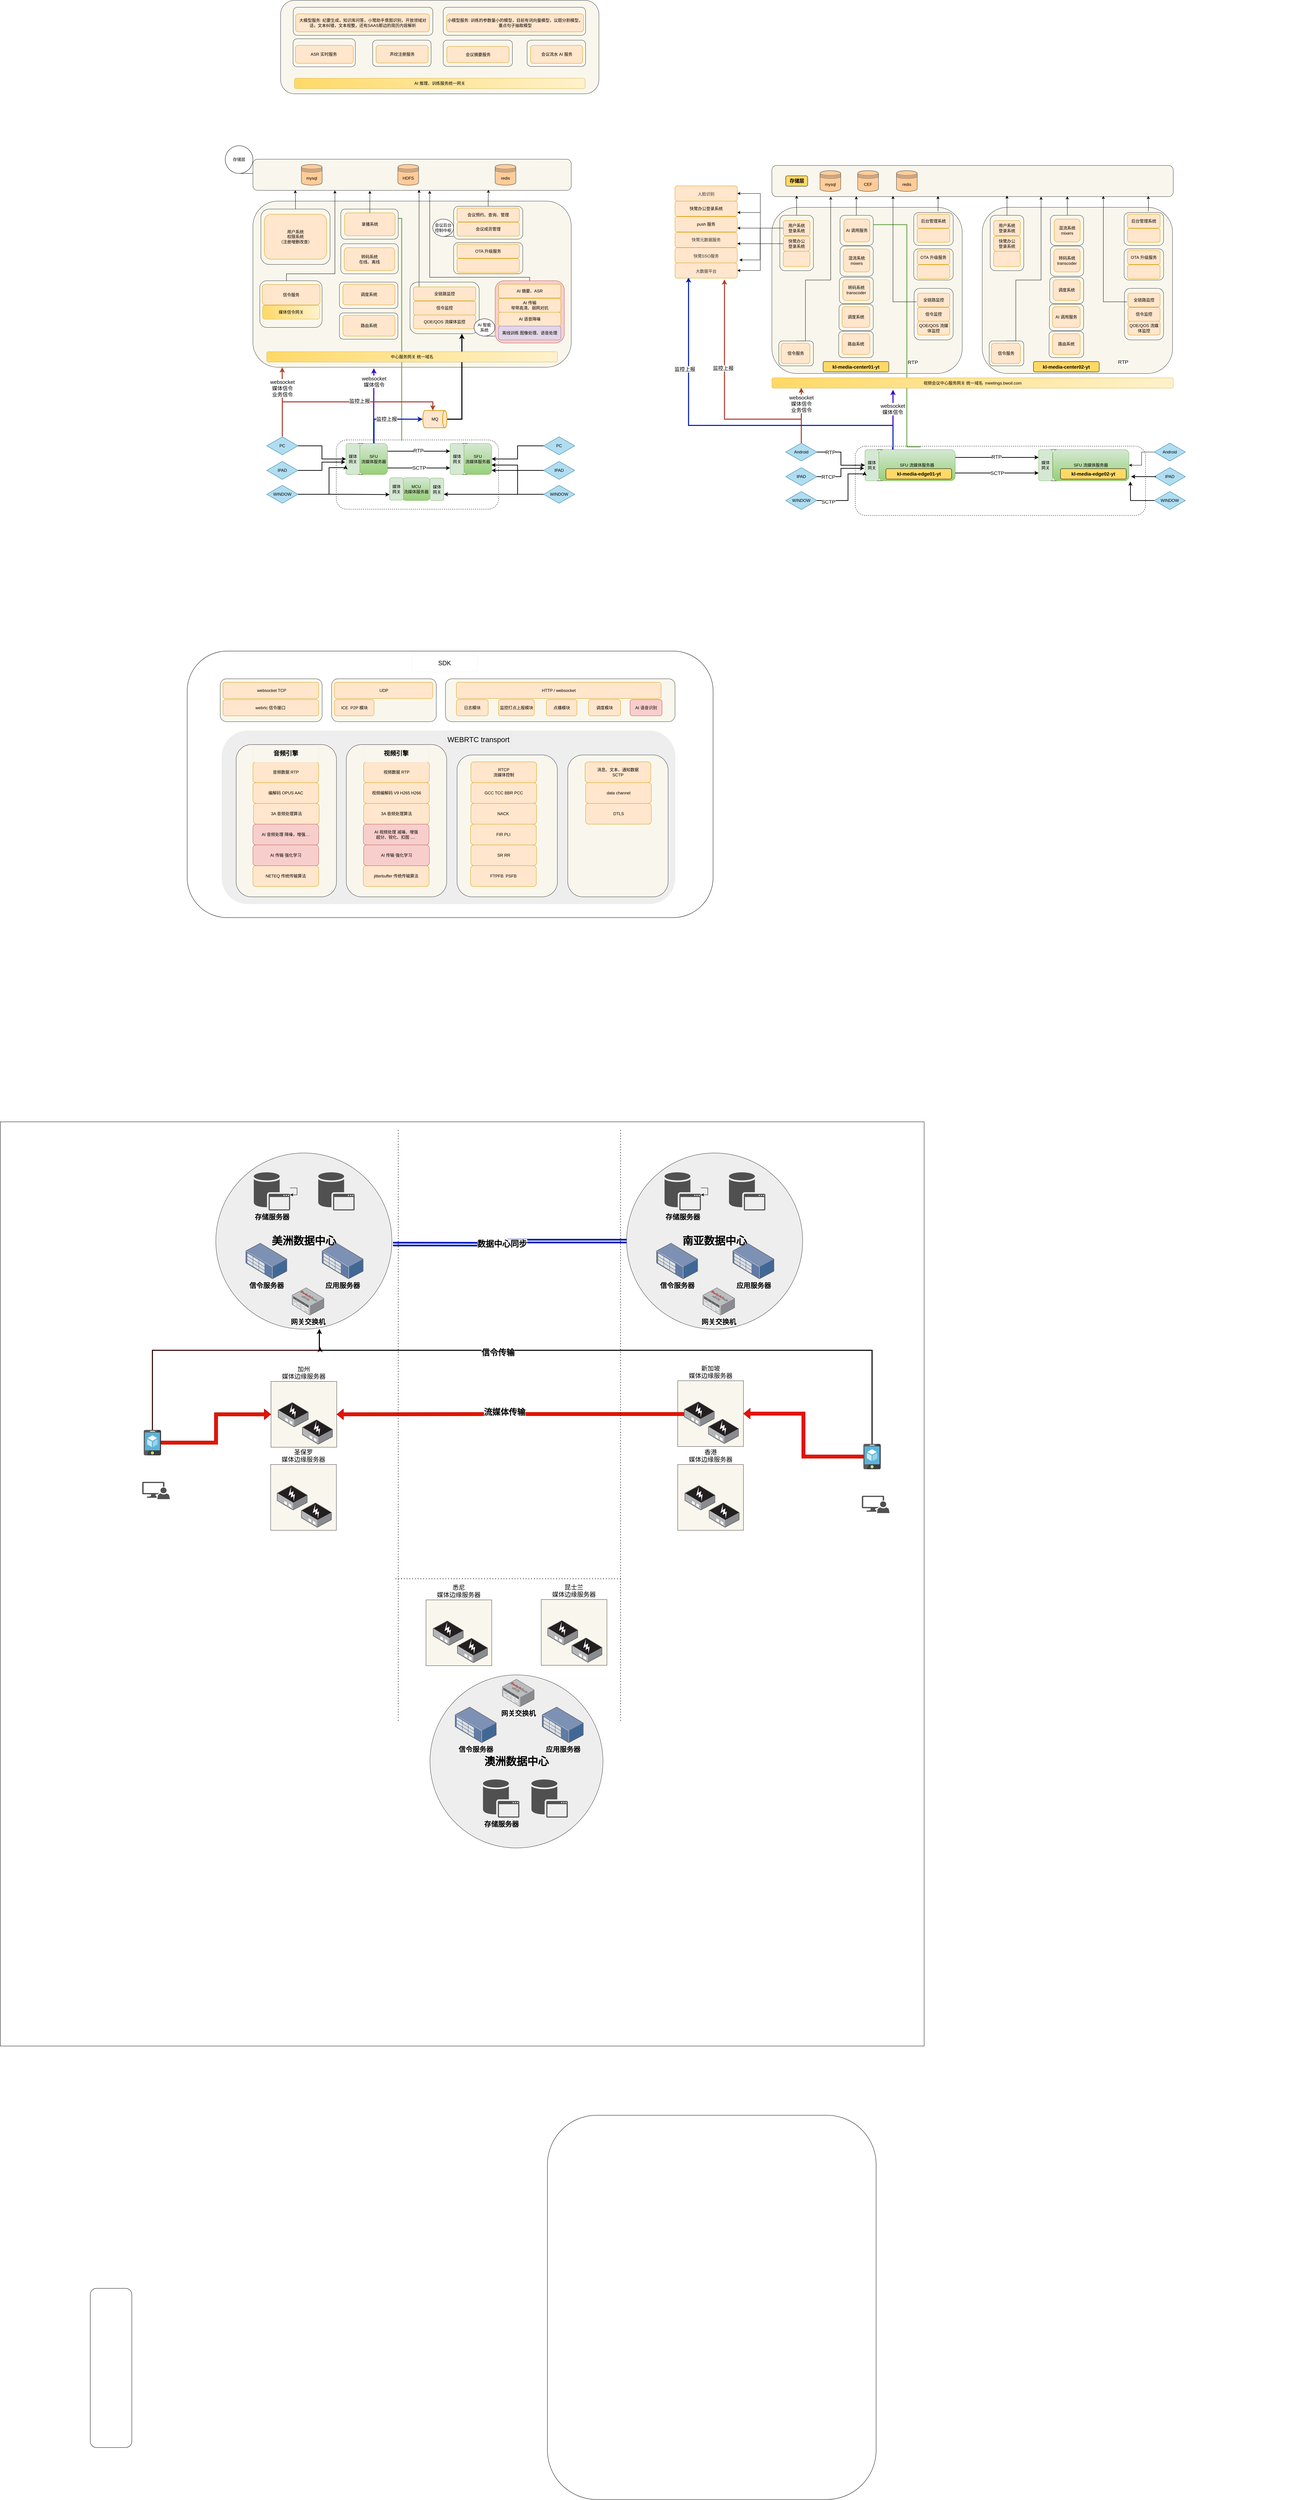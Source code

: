 <mxfile version="24.7.6">
  <diagram name="Page-1" id="VS1lIfvzsVGGZ7fr-XBD">
    <mxGraphModel dx="2501" dy="1949" grid="1" gridSize="10" guides="1" tooltips="1" connect="1" arrows="1" fold="1" page="1" pageScale="1" pageWidth="827" pageHeight="1169" math="0" shadow="0">
      <root>
        <mxCell id="0" />
        <mxCell id="1" parent="0" />
        <mxCell id="7u_BXg3KuQXCz6GpaBE4-31" value="" style="rounded=1;whiteSpace=wrap;html=1;dashed=1;" parent="1" vertex="1">
          <mxGeometry x="201" y="1210" width="469" height="200" as="geometry" />
        </mxCell>
        <mxCell id="c-D_7VZjRjh_3rdOnlsY-280" value="" style="whiteSpace=wrap;html=1;aspect=fixed;" parent="1" vertex="1">
          <mxGeometry x="-770" y="3180" width="2670" height="2670" as="geometry" />
        </mxCell>
        <mxCell id="c-D_7VZjRjh_3rdOnlsY-173" value="&lt;span style=&quot;font-size: 18px;&quot;&gt;加州&lt;br&gt;媒体边缘服务器&lt;br&gt;&lt;/span&gt;" style="whiteSpace=wrap;html=1;aspect=fixed;labelPosition=center;verticalLabelPosition=top;align=center;verticalAlign=bottom;fillColor=#f9f7ed;strokeColor=#36393d;" parent="1" vertex="1">
          <mxGeometry x="12.25" y="3930" width="190" height="190" as="geometry" />
        </mxCell>
        <mxCell id="c-D_7VZjRjh_3rdOnlsY-252" style="edgeStyle=orthogonalEdgeStyle;rounded=0;orthogonalLoop=1;jettySize=auto;html=1;shape=link;strokeWidth=5;fillColor=#0050ef;strokeColor=#001DBC;" parent="1" target="c-D_7VZjRjh_3rdOnlsY-207" edge="1">
          <mxGeometry relative="1" as="geometry">
            <mxPoint x="365.0" y="3533.106" as="sourcePoint" />
          </mxGeometry>
        </mxCell>
        <mxCell id="c-D_7VZjRjh_3rdOnlsY-255" value="&lt;font size=&quot;1&quot; style=&quot;&quot;&gt;&lt;b style=&quot;font-size: 24px;&quot;&gt;数据中心同步&lt;/b&gt;&lt;/font&gt;" style="edgeLabel;html=1;align=center;verticalAlign=middle;resizable=0;points=[];" parent="c-D_7VZjRjh_3rdOnlsY-252" vertex="1" connectable="0">
          <mxGeometry x="-0.081" y="1" relative="1" as="geometry">
            <mxPoint as="offset" />
          </mxGeometry>
        </mxCell>
        <mxCell id="c-D_7VZjRjh_3rdOnlsY-135" value="" style="rounded=1;whiteSpace=wrap;html=1;" parent="1" vertex="1">
          <mxGeometry x="-230" y="1820" width="1520" height="770" as="geometry" />
        </mxCell>
        <mxCell id="c-D_7VZjRjh_3rdOnlsY-124" value="" style="rounded=1;whiteSpace=wrap;html=1;fillColor=#f9f7ed;strokeColor=#36393d;" parent="1" vertex="1">
          <mxGeometry x="516.5" y="1900" width="663.5" height="124" as="geometry" />
        </mxCell>
        <mxCell id="c-D_7VZjRjh_3rdOnlsY-44" value="" style="rounded=1;whiteSpace=wrap;html=1;fillColor=#f9f7ed;strokeColor=#36393d;" parent="1" vertex="1">
          <mxGeometry x="-40" y="520" width="920" height="480" as="geometry" />
        </mxCell>
        <mxCell id="c-D_7VZjRjh_3rdOnlsY-2" value="" style="rounded=1;whiteSpace=wrap;html=1;" parent="1" vertex="1">
          <mxGeometry x="229" y="1220" width="120" height="90" as="geometry" />
        </mxCell>
        <mxCell id="c-D_7VZjRjh_3rdOnlsY-3" value="媒体&lt;br&gt;网关" style="rounded=1;whiteSpace=wrap;html=1;fillColor=#d5e8d4;strokeColor=#82b366;" parent="1" vertex="1">
          <mxGeometry x="229" y="1220" width="40" height="90" as="geometry" />
        </mxCell>
        <mxCell id="c-D_7VZjRjh_3rdOnlsY-64" style="edgeStyle=orthogonalEdgeStyle;rounded=0;orthogonalLoop=1;jettySize=auto;html=1;entryX=0;entryY=0.25;entryDx=0;entryDy=0;fillColor=#d80073;strokeColor=#000000;strokeWidth=2;" parent="1" source="c-D_7VZjRjh_3rdOnlsY-5" target="c-D_7VZjRjh_3rdOnlsY-56" edge="1">
          <mxGeometry relative="1" as="geometry">
            <Array as="points">
              <mxPoint x="440" y="1243" />
            </Array>
          </mxGeometry>
        </mxCell>
        <mxCell id="7u_BXg3KuQXCz6GpaBE4-30" value="RTP" style="edgeLabel;html=1;align=center;verticalAlign=middle;resizable=0;points=[];fontSize=15;" parent="c-D_7VZjRjh_3rdOnlsY-64" vertex="1" connectable="0">
          <mxGeometry x="-0.017" y="4" relative="1" as="geometry">
            <mxPoint y="1" as="offset" />
          </mxGeometry>
        </mxCell>
        <mxCell id="c-D_7VZjRjh_3rdOnlsY-70" style="edgeStyle=orthogonalEdgeStyle;rounded=0;orthogonalLoop=1;jettySize=auto;html=1;entryX=0.38;entryY=1.006;entryDx=0;entryDy=0;strokeWidth=3;fillColor=#6a00ff;strokeColor=#3700CC;entryPerimeter=0;" parent="1" source="c-D_7VZjRjh_3rdOnlsY-5" target="c-D_7VZjRjh_3rdOnlsY-44" edge="1">
          <mxGeometry relative="1" as="geometry">
            <mxPoint x="250" y="950" as="targetPoint" />
            <Array as="points">
              <mxPoint x="309" y="1170" />
              <mxPoint x="310" y="1170" />
            </Array>
          </mxGeometry>
        </mxCell>
        <mxCell id="7u_BXg3KuQXCz6GpaBE4-25" value="&lt;font style=&quot;font-size: 15px;&quot;&gt;websocket&lt;br&gt;媒体信令&lt;br&gt;&lt;/font&gt;" style="edgeLabel;html=1;align=center;verticalAlign=middle;resizable=0;points=[];" parent="c-D_7VZjRjh_3rdOnlsY-70" vertex="1" connectable="0">
          <mxGeometry x="0.649" relative="1" as="geometry">
            <mxPoint as="offset" />
          </mxGeometry>
        </mxCell>
        <mxCell id="c-D_7VZjRjh_3rdOnlsY-155" style="edgeStyle=orthogonalEdgeStyle;rounded=0;orthogonalLoop=1;jettySize=auto;html=1;entryX=0.88;entryY=1.008;entryDx=0;entryDy=0;entryPerimeter=0;strokeWidth=3;fillColor=#d5e8d4;strokeColor=#82b366;gradientColor=#97d077;" parent="1" target="c-D_7VZjRjh_3rdOnlsY-151" edge="1">
          <mxGeometry relative="1" as="geometry">
            <mxPoint x="390" y="730" as="targetPoint" />
            <Array as="points">
              <mxPoint x="390" y="1212" />
              <mxPoint x="390" y="570" />
              <mxPoint x="360" y="570" />
            </Array>
            <mxPoint x="390" y="1212" as="sourcePoint" />
          </mxGeometry>
        </mxCell>
        <mxCell id="7u_BXg3KuQXCz6GpaBE4-26" value="&lt;font style=&quot;font-size: 15px;&quot;&gt;RTP&lt;/font&gt;" style="edgeLabel;html=1;align=center;verticalAlign=middle;resizable=0;points=[];" parent="c-D_7VZjRjh_3rdOnlsY-155" vertex="1" connectable="0">
          <mxGeometry x="-0.324" y="1" relative="1" as="geometry">
            <mxPoint as="offset" />
          </mxGeometry>
        </mxCell>
        <mxCell id="c-D_7VZjRjh_3rdOnlsY-5" value="SFU&lt;br&gt;流媒体服务器" style="rounded=1;whiteSpace=wrap;html=1;fillColor=#d5e8d4;gradientColor=#97d077;strokeColor=#82b366;" parent="1" vertex="1">
          <mxGeometry x="269" y="1220" width="80" height="90" as="geometry" />
        </mxCell>
        <mxCell id="c-D_7VZjRjh_3rdOnlsY-17" value="" style="rounded=1;whiteSpace=wrap;html=1;fillColor=#f9f7ed;strokeColor=#36393d;" parent="1" vertex="1">
          <mxGeometry x="-40" y="399" width="920" height="90" as="geometry" />
        </mxCell>
        <mxCell id="c-D_7VZjRjh_3rdOnlsY-18" value="mysql" style="shape=datastore;whiteSpace=wrap;html=1;fillColor=#ffcc99;strokeColor=#36393d;" parent="1" vertex="1">
          <mxGeometry x="100" y="414" width="60" height="60" as="geometry" />
        </mxCell>
        <mxCell id="c-D_7VZjRjh_3rdOnlsY-28" value="redis" style="shape=datastore;whiteSpace=wrap;html=1;fillColor=#ffcc99;strokeColor=#36393d;" parent="1" vertex="1">
          <mxGeometry x="660" y="414" width="60" height="60" as="geometry" />
        </mxCell>
        <mxCell id="c-D_7VZjRjh_3rdOnlsY-73" style="edgeStyle=orthogonalEdgeStyle;rounded=0;orthogonalLoop=1;jettySize=auto;html=1;entryX=0.75;entryY=1;entryDx=0;entryDy=0;strokeWidth=3;" parent="1" source="c-D_7VZjRjh_3rdOnlsY-30" target="c-D_7VZjRjh_3rdOnlsY-51" edge="1">
          <mxGeometry relative="1" as="geometry">
            <mxPoint x="760" y="1060" as="targetPoint" />
            <Array as="points">
              <mxPoint x="564" y="1150" />
            </Array>
          </mxGeometry>
        </mxCell>
        <mxCell id="c-D_7VZjRjh_3rdOnlsY-30" value="MQ" style="strokeWidth=2;html=1;shape=mxgraph.flowchart.direct_data;whiteSpace=wrap;fillColor=#ffe6cc;strokeColor=#d79b00;" parent="1" vertex="1">
          <mxGeometry x="451" y="1125" width="70" height="50" as="geometry" />
        </mxCell>
        <mxCell id="c-D_7VZjRjh_3rdOnlsY-31" value="IPAD" style="html=1;whiteSpace=wrap;aspect=fixed;shape=isoRectangle;fillColor=#b1ddf0;strokeColor=#10739e;" parent="1" vertex="1">
          <mxGeometry y="1271" width="90" height="54" as="geometry" />
        </mxCell>
        <mxCell id="c-D_7VZjRjh_3rdOnlsY-63" style="edgeStyle=orthogonalEdgeStyle;rounded=0;orthogonalLoop=1;jettySize=auto;html=1;entryX=-0.031;entryY=0.701;entryDx=0;entryDy=0;entryPerimeter=0;fillColor=#d80073;strokeColor=#000000;strokeWidth=2;" parent="1" source="c-D_7VZjRjh_3rdOnlsY-32" target="c-D_7VZjRjh_3rdOnlsY-3" edge="1">
          <mxGeometry relative="1" as="geometry">
            <Array as="points">
              <mxPoint x="180" y="1367" />
              <mxPoint x="180" y="1290" />
            </Array>
          </mxGeometry>
        </mxCell>
        <mxCell id="7u_BXg3KuQXCz6GpaBE4-20" style="edgeStyle=orthogonalEdgeStyle;rounded=0;orthogonalLoop=1;jettySize=auto;html=1;entryX=0;entryY=0.75;entryDx=0;entryDy=0;fillColor=#a20025;strokeColor=#000000;strokeWidth=2;" parent="1" source="c-D_7VZjRjh_3rdOnlsY-32" target="7u_BXg3KuQXCz6GpaBE4-18" edge="1">
          <mxGeometry relative="1" as="geometry" />
        </mxCell>
        <mxCell id="c-D_7VZjRjh_3rdOnlsY-32" value="WINDOW" style="html=1;whiteSpace=wrap;aspect=fixed;shape=isoRectangle;fillColor=#b1ddf0;strokeColor=#10739e;" parent="1" vertex="1">
          <mxGeometry y="1340" width="90" height="54" as="geometry" />
        </mxCell>
        <mxCell id="c-D_7VZjRjh_3rdOnlsY-61" style="edgeStyle=orthogonalEdgeStyle;rounded=0;orthogonalLoop=1;jettySize=auto;html=1;fillColor=#d80073;strokeColor=#000000;strokeWidth=2;" parent="1" source="c-D_7VZjRjh_3rdOnlsY-34" target="c-D_7VZjRjh_3rdOnlsY-3" edge="1">
          <mxGeometry relative="1" as="geometry" />
        </mxCell>
        <mxCell id="c-D_7VZjRjh_3rdOnlsY-74" style="edgeStyle=orthogonalEdgeStyle;rounded=0;orthogonalLoop=1;jettySize=auto;html=1;strokeWidth=3;fillColor=#fad9d5;strokeColor=#ae4132;" parent="1" source="c-D_7VZjRjh_3rdOnlsY-34" target="c-D_7VZjRjh_3rdOnlsY-30" edge="1">
          <mxGeometry relative="1" as="geometry">
            <Array as="points">
              <mxPoint x="45" y="1100" />
              <mxPoint x="480" y="1100" />
            </Array>
          </mxGeometry>
        </mxCell>
        <mxCell id="7u_BXg3KuQXCz6GpaBE4-32" value="&lt;font style=&quot;font-size: 15px;&quot;&gt;监控上报&lt;/font&gt;" style="edgeLabel;html=1;align=center;verticalAlign=middle;resizable=0;points=[];" parent="c-D_7VZjRjh_3rdOnlsY-74" vertex="1" connectable="0">
          <mxGeometry x="0.153" y="3" relative="1" as="geometry">
            <mxPoint as="offset" />
          </mxGeometry>
        </mxCell>
        <mxCell id="c-D_7VZjRjh_3rdOnlsY-34" value="PC" style="html=1;whiteSpace=wrap;aspect=fixed;shape=isoRectangle;fillColor=#b1ddf0;strokeColor=#10739e;" parent="1" vertex="1">
          <mxGeometry y="1200" width="90" height="54" as="geometry" />
        </mxCell>
        <mxCell id="c-D_7VZjRjh_3rdOnlsY-43" value="存储层" style="shape=tapeData;whiteSpace=wrap;html=1;perimeter=ellipsePerimeter;" parent="1" vertex="1">
          <mxGeometry x="-120" y="360" width="80" height="80" as="geometry" />
        </mxCell>
        <mxCell id="c-D_7VZjRjh_3rdOnlsY-35" style="edgeStyle=orthogonalEdgeStyle;rounded=0;orthogonalLoop=1;jettySize=auto;html=1;entryX=0.5;entryY=1;entryDx=0;entryDy=0;" parent="1" source="c-D_7VZjRjh_3rdOnlsY-36" target="c-D_7VZjRjh_3rdOnlsY-39" edge="1">
          <mxGeometry relative="1" as="geometry" />
        </mxCell>
        <mxCell id="c-D_7VZjRjh_3rdOnlsY-36" value="" style="rounded=1;whiteSpace=wrap;html=1;fillColor=#f8cecc;strokeColor=#b85450;" parent="1" vertex="1">
          <mxGeometry x="660" y="750" width="200" height="180" as="geometry" />
        </mxCell>
        <mxCell id="c-D_7VZjRjh_3rdOnlsY-37" value="AI 摘要、ASR" style="rounded=1;whiteSpace=wrap;html=1;fillColor=#ffe6cc;strokeColor=#d79b00;" parent="1" vertex="1">
          <mxGeometry x="670" y="760" width="180" height="40" as="geometry" />
        </mxCell>
        <mxCell id="c-D_7VZjRjh_3rdOnlsY-38" value="AI 传输&lt;br style=&quot;border-color: var(--border-color);&quot;&gt;窄带高清、弱网对抗" style="rounded=1;whiteSpace=wrap;html=1;fillColor=#ffe6cc;strokeColor=#d79b00;" parent="1" vertex="1">
          <mxGeometry x="670" y="801" width="180" height="40" as="geometry" />
        </mxCell>
        <mxCell id="c-D_7VZjRjh_3rdOnlsY-39" value="AI 语音降噪" style="rounded=1;whiteSpace=wrap;html=1;fillColor=#ffe6cc;strokeColor=#d79b00;" parent="1" vertex="1">
          <mxGeometry x="670" y="841" width="180" height="40" as="geometry" />
        </mxCell>
        <mxCell id="c-D_7VZjRjh_3rdOnlsY-40" value="离线训练 图像处理、语音处理" style="rounded=1;whiteSpace=wrap;html=1;fillColor=#e1d5e7;strokeColor=#9673a6;" parent="1" vertex="1">
          <mxGeometry x="670" y="881" width="180" height="40" as="geometry" />
        </mxCell>
        <mxCell id="c-D_7VZjRjh_3rdOnlsY-50" style="edgeStyle=orthogonalEdgeStyle;rounded=0;orthogonalLoop=1;jettySize=auto;html=1;entryX=0.5;entryY=1;entryDx=0;entryDy=0;" parent="1" source="c-D_7VZjRjh_3rdOnlsY-51" target="c-D_7VZjRjh_3rdOnlsY-54" edge="1">
          <mxGeometry relative="1" as="geometry" />
        </mxCell>
        <mxCell id="c-D_7VZjRjh_3rdOnlsY-51" value="" style="rounded=1;whiteSpace=wrap;html=1;fillColor=#f9f7ed;strokeColor=#36393d;" parent="1" vertex="1">
          <mxGeometry x="414" y="754" width="200" height="149" as="geometry" />
        </mxCell>
        <mxCell id="c-D_7VZjRjh_3rdOnlsY-80" style="edgeStyle=orthogonalEdgeStyle;rounded=0;orthogonalLoop=1;jettySize=auto;html=1;entryX=0.522;entryY=0.978;entryDx=0;entryDy=0;entryPerimeter=0;" parent="1" target="c-D_7VZjRjh_3rdOnlsY-17" edge="1">
          <mxGeometry relative="1" as="geometry">
            <mxPoint x="451" y="788" as="sourcePoint" />
            <mxPoint x="441" y="500" as="targetPoint" />
            <Array as="points">
              <mxPoint x="440" y="788" />
            </Array>
          </mxGeometry>
        </mxCell>
        <mxCell id="c-D_7VZjRjh_3rdOnlsY-52" value="全链路监控" style="rounded=1;whiteSpace=wrap;html=1;fillColor=#ffe6cc;strokeColor=#d79b00;" parent="1" vertex="1">
          <mxGeometry x="424" y="768" width="180" height="40" as="geometry" />
        </mxCell>
        <mxCell id="c-D_7VZjRjh_3rdOnlsY-53" value="信令监控" style="rounded=1;whiteSpace=wrap;html=1;fillColor=#ffe6cc;strokeColor=#d79b00;" parent="1" vertex="1">
          <mxGeometry x="424" y="809" width="180" height="40" as="geometry" />
        </mxCell>
        <mxCell id="c-D_7VZjRjh_3rdOnlsY-54" value="QOE/QOS 流媒体监控" style="rounded=1;whiteSpace=wrap;html=1;fillColor=#ffe6cc;strokeColor=#d79b00;" parent="1" vertex="1">
          <mxGeometry x="424" y="849" width="180" height="40" as="geometry" />
        </mxCell>
        <mxCell id="c-D_7VZjRjh_3rdOnlsY-24" value="" style="rounded=1;whiteSpace=wrap;html=1;fillColor=#f9f7ed;strokeColor=#36393d;" parent="1" vertex="1">
          <mxGeometry x="540" y="535" width="200" height="95" as="geometry" />
        </mxCell>
        <mxCell id="c-D_7VZjRjh_3rdOnlsY-25" value="会议预约、查询、管理" style="rounded=1;whiteSpace=wrap;html=1;fillColor=#ffe6cc;strokeColor=#d79b00;" parent="1" vertex="1">
          <mxGeometry x="550" y="540" width="180" height="40" as="geometry" />
        </mxCell>
        <mxCell id="c-D_7VZjRjh_3rdOnlsY-26" value="会议成员管理" style="rounded=1;whiteSpace=wrap;html=1;fillColor=#ffe6cc;strokeColor=#d79b00;" parent="1" vertex="1">
          <mxGeometry x="550" y="581" width="180" height="40" as="geometry" />
        </mxCell>
        <mxCell id="c-D_7VZjRjh_3rdOnlsY-42" value="会议后台&lt;br&gt;控制中枢" style="shape=tapeData;whiteSpace=wrap;html=1;perimeter=ellipsePerimeter;" parent="1" vertex="1">
          <mxGeometry x="480" y="572" width="60" height="50" as="geometry" />
        </mxCell>
        <mxCell id="c-D_7VZjRjh_3rdOnlsY-14" value="" style="rounded=1;whiteSpace=wrap;html=1;fillColor=#f9f7ed;strokeColor=#36393d;" parent="1" vertex="1">
          <mxGeometry x="-20" y="750" width="180" height="135" as="geometry" />
        </mxCell>
        <mxCell id="c-D_7VZjRjh_3rdOnlsY-15" value="媒体信令网关" style="rounded=1;whiteSpace=wrap;html=1;fillColor=#fff2cc;strokeColor=#d6b656;gradientColor=#ffd966;direction=south;" parent="1" vertex="1">
          <mxGeometry x="-12" y="821" width="165" height="40" as="geometry" />
        </mxCell>
        <mxCell id="c-D_7VZjRjh_3rdOnlsY-16" value="信令服务" style="rounded=1;whiteSpace=wrap;html=1;fillColor=#ffe6cc;strokeColor=#d79b00;" parent="1" vertex="1">
          <mxGeometry x="-13" y="761" width="167" height="59" as="geometry" />
        </mxCell>
        <mxCell id="c-D_7VZjRjh_3rdOnlsY-55" value="" style="rounded=1;whiteSpace=wrap;html=1;" parent="1" vertex="1">
          <mxGeometry x="530" y="1220" width="120" height="90" as="geometry" />
        </mxCell>
        <mxCell id="c-D_7VZjRjh_3rdOnlsY-56" value="媒体&lt;br&gt;网关" style="rounded=1;whiteSpace=wrap;html=1;fillColor=#d5e8d4;strokeColor=#82b366;" parent="1" vertex="1">
          <mxGeometry x="530" y="1220" width="40" height="90" as="geometry" />
        </mxCell>
        <mxCell id="c-D_7VZjRjh_3rdOnlsY-57" value="SFU&lt;br&gt;流媒体服务器" style="rounded=1;whiteSpace=wrap;html=1;fillColor=#d5e8d4;gradientColor=#97d077;strokeColor=#82b366;" parent="1" vertex="1">
          <mxGeometry x="570" y="1220" width="80" height="90" as="geometry" />
        </mxCell>
        <mxCell id="c-D_7VZjRjh_3rdOnlsY-58" value="IPAD" style="html=1;whiteSpace=wrap;aspect=fixed;shape=isoRectangle;fillColor=#b1ddf0;strokeColor=#10739e;" parent="1" vertex="1">
          <mxGeometry x="800" y="1271" width="90" height="54" as="geometry" />
        </mxCell>
        <mxCell id="7u_BXg3KuQXCz6GpaBE4-22" style="edgeStyle=orthogonalEdgeStyle;rounded=0;orthogonalLoop=1;jettySize=auto;html=1;fillColor=#a20025;strokeColor=#000000;strokeWidth=2;" parent="1" source="c-D_7VZjRjh_3rdOnlsY-59" target="7u_BXg3KuQXCz6GpaBE4-19" edge="1">
          <mxGeometry relative="1" as="geometry">
            <Array as="points">
              <mxPoint x="580" y="1367" />
              <mxPoint x="580" y="1367" />
            </Array>
          </mxGeometry>
        </mxCell>
        <mxCell id="c-D_7VZjRjh_3rdOnlsY-59" value="WINDOW" style="html=1;whiteSpace=wrap;aspect=fixed;shape=isoRectangle;fillColor=#b1ddf0;strokeColor=#10739e;" parent="1" vertex="1">
          <mxGeometry x="800" y="1340" width="90" height="54" as="geometry" />
        </mxCell>
        <mxCell id="c-D_7VZjRjh_3rdOnlsY-66" style="edgeStyle=orthogonalEdgeStyle;rounded=0;orthogonalLoop=1;jettySize=auto;html=1;entryX=1;entryY=0.5;entryDx=0;entryDy=0;fillColor=#a20025;strokeColor=#000000;strokeWidth=2;" parent="1" source="c-D_7VZjRjh_3rdOnlsY-60" target="c-D_7VZjRjh_3rdOnlsY-57" edge="1">
          <mxGeometry relative="1" as="geometry" />
        </mxCell>
        <mxCell id="c-D_7VZjRjh_3rdOnlsY-60" value="PC" style="html=1;whiteSpace=wrap;aspect=fixed;shape=isoRectangle;fillColor=#b1ddf0;strokeColor=#10739e;" parent="1" vertex="1">
          <mxGeometry x="800" y="1200" width="90" height="54" as="geometry" />
        </mxCell>
        <mxCell id="c-D_7VZjRjh_3rdOnlsY-62" style="edgeStyle=orthogonalEdgeStyle;rounded=0;orthogonalLoop=1;jettySize=auto;html=1;entryX=-0.056;entryY=0.601;entryDx=0;entryDy=0;entryPerimeter=0;fillColor=#d80073;strokeColor=#000000;strokeWidth=2;" parent="1" source="c-D_7VZjRjh_3rdOnlsY-31" target="c-D_7VZjRjh_3rdOnlsY-3" edge="1">
          <mxGeometry relative="1" as="geometry" />
        </mxCell>
        <mxCell id="c-D_7VZjRjh_3rdOnlsY-67" style="edgeStyle=orthogonalEdgeStyle;rounded=0;orthogonalLoop=1;jettySize=auto;html=1;fillColor=#a20025;strokeColor=#000000;strokeWidth=2;" parent="1" edge="1">
          <mxGeometry relative="1" as="geometry">
            <mxPoint x="800" y="1298" as="sourcePoint" />
            <mxPoint x="650" y="1298" as="targetPoint" />
          </mxGeometry>
        </mxCell>
        <mxCell id="c-D_7VZjRjh_3rdOnlsY-68" style="edgeStyle=orthogonalEdgeStyle;rounded=0;orthogonalLoop=1;jettySize=auto;html=1;entryX=0.994;entryY=0.695;entryDx=0;entryDy=0;entryPerimeter=0;fillColor=#a20025;strokeColor=#000000;strokeWidth=2;" parent="1" source="c-D_7VZjRjh_3rdOnlsY-59" target="c-D_7VZjRjh_3rdOnlsY-57" edge="1">
          <mxGeometry relative="1" as="geometry" />
        </mxCell>
        <mxCell id="c-D_7VZjRjh_3rdOnlsY-76" value="AI 智能&lt;br&gt;系统" style="shape=tapeData;whiteSpace=wrap;html=1;perimeter=ellipsePerimeter;" parent="1" vertex="1">
          <mxGeometry x="599.2" y="860" width="60" height="50" as="geometry" />
        </mxCell>
        <mxCell id="c-D_7VZjRjh_3rdOnlsY-79" style="edgeStyle=orthogonalEdgeStyle;rounded=0;orthogonalLoop=1;jettySize=auto;html=1;entryX=0.74;entryY=0.981;entryDx=0;entryDy=0;entryPerimeter=0;" parent="1" source="c-D_7VZjRjh_3rdOnlsY-24" target="c-D_7VZjRjh_3rdOnlsY-17" edge="1">
          <mxGeometry relative="1" as="geometry" />
        </mxCell>
        <mxCell id="c-D_7VZjRjh_3rdOnlsY-81" style="edgeStyle=orthogonalEdgeStyle;rounded=0;orthogonalLoop=1;jettySize=auto;html=1;" parent="1" target="c-D_7VZjRjh_3rdOnlsY-17" edge="1">
          <mxGeometry relative="1" as="geometry">
            <mxPoint x="57" y="750" as="sourcePoint" />
            <mxPoint x="197" y="500" as="targetPoint" />
            <Array as="points">
              <mxPoint x="57" y="730" />
              <mxPoint x="197" y="730" />
            </Array>
          </mxGeometry>
        </mxCell>
        <mxCell id="c-D_7VZjRjh_3rdOnlsY-82" style="edgeStyle=orthogonalEdgeStyle;rounded=0;orthogonalLoop=1;jettySize=auto;html=1;exitX=0.5;exitY=0;exitDx=0;exitDy=0;" parent="1" source="c-D_7VZjRjh_3rdOnlsY-36" edge="1">
          <mxGeometry relative="1" as="geometry">
            <mxPoint x="640" y="760" as="sourcePoint" />
            <mxPoint x="471" y="490" as="targetPoint" />
            <Array as="points">
              <mxPoint x="760" y="740" />
              <mxPoint x="471" y="740" />
            </Array>
          </mxGeometry>
        </mxCell>
        <mxCell id="c-D_7VZjRjh_3rdOnlsY-83" style="edgeStyle=orthogonalEdgeStyle;rounded=0;orthogonalLoop=1;jettySize=auto;html=1;strokeWidth=3;fillColor=#fad9d5;strokeColor=#ae4132;entryX=0.092;entryY=1;entryDx=0;entryDy=0;entryPerimeter=0;" parent="1" source="c-D_7VZjRjh_3rdOnlsY-34" target="c-D_7VZjRjh_3rdOnlsY-44" edge="1">
          <mxGeometry relative="1" as="geometry">
            <Array as="points" />
          </mxGeometry>
        </mxCell>
        <mxCell id="7u_BXg3KuQXCz6GpaBE4-24" value="&lt;font style=&quot;font-size: 15px;&quot;&gt;websocket&lt;br&gt;媒体信令&lt;br&gt;业务信令&lt;br&gt;&lt;/font&gt;" style="edgeLabel;html=1;align=center;verticalAlign=middle;resizable=0;points=[];" parent="c-D_7VZjRjh_3rdOnlsY-83" vertex="1" connectable="0">
          <mxGeometry x="0.531" relative="1" as="geometry">
            <mxPoint y="13" as="offset" />
          </mxGeometry>
        </mxCell>
        <mxCell id="c-D_7VZjRjh_3rdOnlsY-84" value="" style="rounded=1;whiteSpace=wrap;html=1;fillColor=#f9f7ed;strokeColor=#36393d;" parent="1" vertex="1">
          <mxGeometry x="210" y="754" width="169" height="76" as="geometry" />
        </mxCell>
        <mxCell id="c-D_7VZjRjh_3rdOnlsY-86" value="调度系统" style="rounded=1;whiteSpace=wrap;html=1;fillColor=#ffe6cc;strokeColor=#d79b00;" parent="1" vertex="1">
          <mxGeometry x="220" y="760" width="150.5" height="60" as="geometry" />
        </mxCell>
        <mxCell id="c-D_7VZjRjh_3rdOnlsY-88" style="edgeStyle=orthogonalEdgeStyle;rounded=0;orthogonalLoop=1;jettySize=auto;html=1;entryX=0;entryY=0.5;entryDx=0;entryDy=0;entryPerimeter=0;fillColor=#0050ef;strokeColor=#001DBC;strokeWidth=3;" parent="1" source="c-D_7VZjRjh_3rdOnlsY-5" target="c-D_7VZjRjh_3rdOnlsY-30" edge="1">
          <mxGeometry relative="1" as="geometry">
            <Array as="points">
              <mxPoint x="310" y="1150" />
            </Array>
          </mxGeometry>
        </mxCell>
        <mxCell id="7u_BXg3KuQXCz6GpaBE4-33" value="&lt;span style=&quot;font-size: 15px;&quot;&gt;监控上报&lt;/span&gt;" style="edgeLabel;html=1;align=center;verticalAlign=middle;resizable=0;points=[];" parent="c-D_7VZjRjh_3rdOnlsY-88" vertex="1" connectable="0">
          <mxGeometry x="0.287" y="1" relative="1" as="geometry">
            <mxPoint x="-30" as="offset" />
          </mxGeometry>
        </mxCell>
        <mxCell id="c-D_7VZjRjh_3rdOnlsY-90" value="" style="rounded=1;whiteSpace=wrap;html=1;fillColor=#f9f7ed;strokeColor=#36393d;" parent="1" vertex="1">
          <mxGeometry x="-17" y="543" width="200" height="160" as="geometry" />
        </mxCell>
        <mxCell id="c-D_7VZjRjh_3rdOnlsY-8" value="用户系统&lt;br&gt;权限系统&lt;br&gt;（注册增删改查）" style="rounded=1;whiteSpace=wrap;html=1;fillColor=#ffe6cc;strokeColor=#d79b00;" parent="1" vertex="1">
          <mxGeometry x="-7" y="558" width="180" height="130" as="geometry" />
        </mxCell>
        <mxCell id="c-D_7VZjRjh_3rdOnlsY-92" value="" style="rounded=1;whiteSpace=wrap;html=1;fillColor=#eeeeee;strokeColor=default;strokeWidth=0;" parent="1" vertex="1">
          <mxGeometry x="-130" y="2050" width="1310" height="500" as="geometry" />
        </mxCell>
        <mxCell id="c-D_7VZjRjh_3rdOnlsY-93" value="" style="rounded=1;whiteSpace=wrap;html=1;fillColor=#f9f7ed;strokeColor=#36393d;" parent="1" vertex="1">
          <mxGeometry x="-88.5" y="2090" width="290" height="440" as="geometry" />
        </mxCell>
        <mxCell id="c-D_7VZjRjh_3rdOnlsY-94" value="" style="shape=image;verticalLabelPosition=bottom;labelBackgroundColor=default;verticalAlign=top;aspect=fixed;imageAspect=0;image=https://www.nxrte.com/wp-content/uploads/2022/11/2022113006364962.png;" parent="1" vertex="1">
          <mxGeometry x="110" y="2660" width="740" height="482" as="geometry" />
        </mxCell>
        <mxCell id="c-D_7VZjRjh_3rdOnlsY-95" value="编解码 OPUS AAC" style="rounded=1;whiteSpace=wrap;html=1;fillColor=#ffe6cc;strokeColor=#d79b00;" parent="1" vertex="1">
          <mxGeometry x="-40" y="2200" width="190" height="60" as="geometry" />
        </mxCell>
        <mxCell id="c-D_7VZjRjh_3rdOnlsY-96" value="3A 音频处理算法" style="rounded=1;whiteSpace=wrap;html=1;fillColor=#ffe6cc;strokeColor=#d79b00;" parent="1" vertex="1">
          <mxGeometry x="-38.5" y="2260" width="190" height="60" as="geometry" />
        </mxCell>
        <mxCell id="c-D_7VZjRjh_3rdOnlsY-97" value="NETEQ 传统传输算法" style="rounded=1;whiteSpace=wrap;html=1;fillColor=#ffe6cc;strokeColor=#d79b00;" parent="1" vertex="1">
          <mxGeometry x="-40" y="2440" width="190" height="60" as="geometry" />
        </mxCell>
        <mxCell id="c-D_7VZjRjh_3rdOnlsY-98" value="AI 音频处理 降噪，增强...." style="rounded=1;whiteSpace=wrap;html=1;fillColor=#f8cecc;strokeColor=#b85450;" parent="1" vertex="1">
          <mxGeometry x="-40" y="2320" width="190" height="60" as="geometry" />
        </mxCell>
        <mxCell id="c-D_7VZjRjh_3rdOnlsY-99" value="" style="rounded=1;whiteSpace=wrap;html=1;fillColor=#f9f7ed;strokeColor=#36393d;" parent="1" vertex="1">
          <mxGeometry x="230" y="2090" width="290" height="440" as="geometry" />
        </mxCell>
        <mxCell id="c-D_7VZjRjh_3rdOnlsY-100" value="视频编解码 V9 H265 H266" style="rounded=1;whiteSpace=wrap;html=1;fillColor=#ffe6cc;strokeColor=#d79b00;" parent="1" vertex="1">
          <mxGeometry x="280" y="2200" width="190" height="60" as="geometry" />
        </mxCell>
        <mxCell id="c-D_7VZjRjh_3rdOnlsY-101" value="3A 音频处理算法" style="rounded=1;whiteSpace=wrap;html=1;fillColor=#ffe6cc;strokeColor=#d79b00;" parent="1" vertex="1">
          <mxGeometry x="280" y="2260" width="190" height="60" as="geometry" />
        </mxCell>
        <mxCell id="c-D_7VZjRjh_3rdOnlsY-102" value="jitterbuffer 传统传输算法" style="rounded=1;whiteSpace=wrap;html=1;fillColor=#ffe6cc;strokeColor=#d79b00;" parent="1" vertex="1">
          <mxGeometry x="279" y="2440" width="190" height="60" as="geometry" />
        </mxCell>
        <mxCell id="c-D_7VZjRjh_3rdOnlsY-103" value="AI 视频处理 减噪、增强&lt;br&gt;超分、锐化、扣图 ....&amp;nbsp;" style="rounded=1;whiteSpace=wrap;html=1;fillColor=#f8cecc;strokeColor=#b85450;" parent="1" vertex="1">
          <mxGeometry x="279" y="2320" width="190" height="60" as="geometry" />
        </mxCell>
        <mxCell id="c-D_7VZjRjh_3rdOnlsY-104" value="" style="rounded=1;whiteSpace=wrap;html=1;fillColor=#f9f7ed;strokeColor=#36393d;" parent="1" vertex="1">
          <mxGeometry x="870" y="2120" width="290" height="410" as="geometry" />
        </mxCell>
        <mxCell id="c-D_7VZjRjh_3rdOnlsY-107" value="DTLS" style="rounded=1;whiteSpace=wrap;html=1;fillColor=#ffe6cc;strokeColor=#d79b00;" parent="1" vertex="1">
          <mxGeometry x="921.5" y="2260" width="190" height="60" as="geometry" />
        </mxCell>
        <mxCell id="c-D_7VZjRjh_3rdOnlsY-109" value="" style="rounded=1;whiteSpace=wrap;html=1;fillColor=#f9f7ed;strokeColor=#36393d;" parent="1" vertex="1">
          <mxGeometry x="-134.5" y="1900" width="294.5" height="124" as="geometry" />
        </mxCell>
        <mxCell id="c-D_7VZjRjh_3rdOnlsY-111" value="webrtc 信令接口&amp;nbsp;" style="rounded=1;whiteSpace=wrap;html=1;fillColor=#ffe6cc;strokeColor=#d79b00;" parent="1" vertex="1">
          <mxGeometry x="-126.5" y="1960" width="276.5" height="47" as="geometry" />
        </mxCell>
        <mxCell id="c-D_7VZjRjh_3rdOnlsY-112" value="日志模块" style="rounded=1;whiteSpace=wrap;html=1;fillColor=#ffe6cc;strokeColor=#d79b00;" parent="1" vertex="1">
          <mxGeometry x="548" y="1960" width="92" height="47" as="geometry" />
        </mxCell>
        <mxCell id="c-D_7VZjRjh_3rdOnlsY-113" value="监控打点上报模块" style="rounded=1;whiteSpace=wrap;html=1;fillColor=#ffe6cc;strokeColor=#d79b00;" parent="1" vertex="1">
          <mxGeometry x="670" y="1960" width="103.5" height="47" as="geometry" />
        </mxCell>
        <mxCell id="c-D_7VZjRjh_3rdOnlsY-114" value="点播模块" style="rounded=1;whiteSpace=wrap;html=1;fillColor=#ffe6cc;strokeColor=#d79b00;" parent="1" vertex="1">
          <mxGeometry x="808" y="1960" width="88.5" height="47" as="geometry" />
        </mxCell>
        <mxCell id="c-D_7VZjRjh_3rdOnlsY-115" value="消息、文本、通知数据&lt;br&gt;SCTP" style="rounded=1;whiteSpace=wrap;html=1;fillColor=#ffe6cc;strokeColor=#d79b00;" parent="1" vertex="1">
          <mxGeometry x="920" y="2140" width="190" height="60" as="geometry" />
        </mxCell>
        <mxCell id="c-D_7VZjRjh_3rdOnlsY-116" value="音频数据 RTP" style="rounded=1;whiteSpace=wrap;html=1;fillColor=#ffe6cc;strokeColor=#d79b00;" parent="1" vertex="1">
          <mxGeometry x="-40" y="2140" width="190" height="60" as="geometry" />
        </mxCell>
        <mxCell id="c-D_7VZjRjh_3rdOnlsY-117" value="视频数据 RTP" style="rounded=1;whiteSpace=wrap;html=1;fillColor=#ffe6cc;strokeColor=#d79b00;" parent="1" vertex="1">
          <mxGeometry x="280" y="2140" width="190" height="60" as="geometry" />
        </mxCell>
        <mxCell id="c-D_7VZjRjh_3rdOnlsY-118" value="data channel" style="rounded=1;whiteSpace=wrap;html=1;fillColor=#ffe6cc;strokeColor=#d79b00;" parent="1" vertex="1">
          <mxGeometry x="921.5" y="2200" width="190" height="60" as="geometry" />
        </mxCell>
        <mxCell id="c-D_7VZjRjh_3rdOnlsY-120" value="" style="rounded=1;whiteSpace=wrap;html=1;fillColor=#f9f7ed;strokeColor=#36393d;" parent="1" vertex="1">
          <mxGeometry x="550" y="2120" width="290" height="410" as="geometry" />
        </mxCell>
        <mxCell id="c-D_7VZjRjh_3rdOnlsY-122" value="RTCP&lt;br&gt;流媒体控制" style="rounded=1;whiteSpace=wrap;html=1;fillColor=#ffe6cc;strokeColor=#d79b00;" parent="1" vertex="1">
          <mxGeometry x="590" y="2140" width="190" height="60" as="geometry" />
        </mxCell>
        <mxCell id="c-D_7VZjRjh_3rdOnlsY-125" value="调度模块" style="rounded=1;whiteSpace=wrap;html=1;fillColor=#ffe6cc;strokeColor=#d79b00;" parent="1" vertex="1">
          <mxGeometry x="930" y="1960" width="92.5" height="47" as="geometry" />
        </mxCell>
        <mxCell id="c-D_7VZjRjh_3rdOnlsY-128" value="&amp;nbsp;websocket TCP" style="rounded=1;whiteSpace=wrap;html=1;fillColor=#ffe6cc;strokeColor=#d79b00;" parent="1" vertex="1">
          <mxGeometry x="-126.5" y="1910" width="276.5" height="47" as="geometry" />
        </mxCell>
        <mxCell id="c-D_7VZjRjh_3rdOnlsY-129" value="" style="rounded=1;whiteSpace=wrap;html=1;fillColor=#f9f7ed;strokeColor=#36393d;" parent="1" vertex="1">
          <mxGeometry x="187.5" y="1900" width="302.5" height="124" as="geometry" />
        </mxCell>
        <mxCell id="c-D_7VZjRjh_3rdOnlsY-130" value="ICE&amp;nbsp; P2P 模块" style="rounded=1;whiteSpace=wrap;html=1;fillColor=#ffe6cc;strokeColor=#d79b00;" parent="1" vertex="1">
          <mxGeometry x="195.5" y="1960" width="114.5" height="47" as="geometry" />
        </mxCell>
        <mxCell id="c-D_7VZjRjh_3rdOnlsY-131" value="UDP" style="rounded=1;whiteSpace=wrap;html=1;fillColor=#ffe6cc;strokeColor=#d79b00;" parent="1" vertex="1">
          <mxGeometry x="195.5" y="1910" width="284.5" height="47" as="geometry" />
        </mxCell>
        <mxCell id="c-D_7VZjRjh_3rdOnlsY-132" value="AI 传输 强化学习" style="rounded=1;whiteSpace=wrap;html=1;fillColor=#f8cecc;strokeColor=#b85450;" parent="1" vertex="1">
          <mxGeometry x="-40" y="2380" width="190" height="60" as="geometry" />
        </mxCell>
        <mxCell id="c-D_7VZjRjh_3rdOnlsY-133" value="AI 传输 强化学习" style="rounded=1;whiteSpace=wrap;html=1;fillColor=#f8cecc;strokeColor=#b85450;" parent="1" vertex="1">
          <mxGeometry x="280" y="2380" width="190" height="60" as="geometry" />
        </mxCell>
        <mxCell id="c-D_7VZjRjh_3rdOnlsY-136" value="&lt;font style=&quot;font-size: 21px;&quot;&gt;WEBRTC transport&lt;/font&gt;" style="rounded=1;whiteSpace=wrap;html=1;strokeWidth=0;fillColor=#eeeeee;strokeColor=#36393d;" parent="1" vertex="1">
          <mxGeometry x="516.5" y="2050" width="190" height="50" as="geometry" />
        </mxCell>
        <mxCell id="c-D_7VZjRjh_3rdOnlsY-137" value="AI 语音识别" style="rounded=1;whiteSpace=wrap;html=1;fillColor=#f8cecc;strokeColor=#b85450;" parent="1" vertex="1">
          <mxGeometry x="1050" y="1960" width="92.5" height="47" as="geometry" />
        </mxCell>
        <mxCell id="c-D_7VZjRjh_3rdOnlsY-138" value="HTTP / websocket" style="rounded=1;whiteSpace=wrap;html=1;fillColor=#ffe6cc;strokeColor=#d79b00;" parent="1" vertex="1">
          <mxGeometry x="548" y="1910" width="592" height="47" as="geometry" />
        </mxCell>
        <mxCell id="c-D_7VZjRjh_3rdOnlsY-140" value="&lt;font style=&quot;font-size: 18px;&quot;&gt;SDK&lt;/font&gt;" style="rounded=1;whiteSpace=wrap;html=1;strokeWidth=0;" parent="1" vertex="1">
          <mxGeometry x="419" y="1830" width="190" height="50" as="geometry" />
        </mxCell>
        <mxCell id="c-D_7VZjRjh_3rdOnlsY-141" value="GCC TCC BBR PCC" style="rounded=1;whiteSpace=wrap;html=1;fillColor=#ffe6cc;strokeColor=#d79b00;" parent="1" vertex="1">
          <mxGeometry x="590" y="2200" width="190" height="60" as="geometry" />
        </mxCell>
        <mxCell id="c-D_7VZjRjh_3rdOnlsY-142" value="NACK&amp;nbsp;" style="rounded=1;whiteSpace=wrap;html=1;fillColor=#ffe6cc;strokeColor=#d79b00;" parent="1" vertex="1">
          <mxGeometry x="590" y="2260" width="190" height="60" as="geometry" />
        </mxCell>
        <mxCell id="c-D_7VZjRjh_3rdOnlsY-143" value="FTPFB&amp;nbsp; PSFB" style="rounded=1;whiteSpace=wrap;html=1;fillColor=#ffe6cc;strokeColor=#d79b00;" parent="1" vertex="1">
          <mxGeometry x="589" y="2440" width="190" height="60" as="geometry" />
        </mxCell>
        <mxCell id="c-D_7VZjRjh_3rdOnlsY-144" value="FIR PLI" style="rounded=1;whiteSpace=wrap;html=1;fillColor=#ffe6cc;strokeColor=#d79b00;" parent="1" vertex="1">
          <mxGeometry x="589" y="2320" width="190" height="60" as="geometry" />
        </mxCell>
        <mxCell id="c-D_7VZjRjh_3rdOnlsY-145" value="SR RR" style="rounded=1;whiteSpace=wrap;html=1;fillColor=#ffe6cc;strokeColor=#d79b00;" parent="1" vertex="1">
          <mxGeometry x="590" y="2380" width="190" height="60" as="geometry" />
        </mxCell>
        <mxCell id="c-D_7VZjRjh_3rdOnlsY-147" value="&lt;b&gt;&lt;font style=&quot;font-size: 18px;&quot;&gt;音频引擎&lt;/font&gt;&lt;/b&gt;" style="rounded=1;whiteSpace=wrap;html=1;fillColor=#f9f7ed;strokeColor=#36393d;strokeWidth=0;" parent="1" vertex="1">
          <mxGeometry x="-40" y="2091" width="190" height="50" as="geometry" />
        </mxCell>
        <mxCell id="c-D_7VZjRjh_3rdOnlsY-148" value="&lt;font style=&quot;font-size: 18px;&quot;&gt;&lt;b&gt;视频引擎&lt;/b&gt;&lt;/font&gt;" style="rounded=1;whiteSpace=wrap;html=1;fillColor=#f9f7ed;strokeColor=#36393d;strokeWidth=0;" parent="1" vertex="1">
          <mxGeometry x="279" y="2091" width="190" height="50" as="geometry" />
        </mxCell>
        <mxCell id="c-D_7VZjRjh_3rdOnlsY-150" style="edgeStyle=orthogonalEdgeStyle;rounded=0;orthogonalLoop=1;jettySize=auto;html=1;entryX=0.133;entryY=0.992;entryDx=0;entryDy=0;entryPerimeter=0;" parent="1" source="c-D_7VZjRjh_3rdOnlsY-90" target="c-D_7VZjRjh_3rdOnlsY-17" edge="1">
          <mxGeometry relative="1" as="geometry" />
        </mxCell>
        <mxCell id="c-D_7VZjRjh_3rdOnlsY-151" value="" style="rounded=1;whiteSpace=wrap;html=1;fillColor=#f9f7ed;strokeColor=#36393d;" parent="1" vertex="1">
          <mxGeometry x="214" y="543" width="166" height="87" as="geometry" />
        </mxCell>
        <mxCell id="c-D_7VZjRjh_3rdOnlsY-152" value="录播系统" style="rounded=1;whiteSpace=wrap;html=1;fillColor=#ffe6cc;strokeColor=#d79b00;" parent="1" vertex="1">
          <mxGeometry x="225" y="554" width="146" height="66" as="geometry" />
        </mxCell>
        <mxCell id="c-D_7VZjRjh_3rdOnlsY-154" value="HDFS" style="shape=datastore;whiteSpace=wrap;html=1;fillColor=#ffcc99;strokeColor=#36393d;" parent="1" vertex="1">
          <mxGeometry x="379" y="414" width="60" height="60" as="geometry" />
        </mxCell>
        <mxCell id="c-D_7VZjRjh_3rdOnlsY-158" value="" style="image;points=[];aspect=fixed;html=1;align=center;shadow=0;dashed=0;image=img/lib/allied_telesis/media_converters/Media_Converter_Standalone_POE.svg;" parent="1" vertex="1">
          <mxGeometry x="32.25" y="3990" width="88.5" height="72.2" as="geometry" />
        </mxCell>
        <mxCell id="c-D_7VZjRjh_3rdOnlsY-162" value="" style="image;points=[];aspect=fixed;html=1;align=center;shadow=0;dashed=0;image=img/lib/allied_telesis/media_converters/Media_Converter_Standalone_POE.svg;" parent="1" vertex="1">
          <mxGeometry x="102.25" y="4040" width="88.5" height="72.2" as="geometry" />
        </mxCell>
        <mxCell id="c-D_7VZjRjh_3rdOnlsY-181" value="&lt;span style=&quot;font-size: 18px;&quot;&gt;圣保罗&lt;br&gt;媒体边缘服务器&lt;br&gt;&lt;/span&gt;" style="whiteSpace=wrap;html=1;aspect=fixed;labelPosition=center;verticalLabelPosition=top;align=center;verticalAlign=bottom;fillColor=#f9f7ed;strokeColor=#36393d;" parent="1" vertex="1">
          <mxGeometry x="11.25" y="4170" width="190" height="190" as="geometry" />
        </mxCell>
        <mxCell id="c-D_7VZjRjh_3rdOnlsY-182" value="" style="image;points=[];aspect=fixed;html=1;align=center;shadow=0;dashed=0;image=img/lib/allied_telesis/media_converters/Media_Converter_Standalone_POE.svg;" parent="1" vertex="1">
          <mxGeometry x="29.25" y="4230" width="88.5" height="72.2" as="geometry" />
        </mxCell>
        <mxCell id="c-D_7VZjRjh_3rdOnlsY-183" value="" style="image;points=[];aspect=fixed;html=1;align=center;shadow=0;dashed=0;image=img/lib/allied_telesis/media_converters/Media_Converter_Standalone_POE.svg;" parent="1" vertex="1">
          <mxGeometry x="99.25" y="4280" width="88.5" height="72.2" as="geometry" />
        </mxCell>
        <mxCell id="c-D_7VZjRjh_3rdOnlsY-206" value="&lt;span style=&quot;font-size: 18px;&quot;&gt;香港&lt;br&gt;媒体边缘服务器&lt;br&gt;&lt;/span&gt;" style="whiteSpace=wrap;html=1;aspect=fixed;labelPosition=center;verticalLabelPosition=top;align=center;verticalAlign=bottom;fillColor=#f9f7ed;strokeColor=#36393d;" parent="1" vertex="1">
          <mxGeometry x="1187.75" y="4170" width="190" height="190" as="geometry" />
        </mxCell>
        <mxCell id="c-D_7VZjRjh_3rdOnlsY-207" value="&lt;font size=&quot;1&quot; style=&quot;&quot;&gt;&lt;b style=&quot;font-size: 31px;&quot;&gt;南亚数据中心&lt;/b&gt;&lt;/font&gt;" style="ellipse;whiteSpace=wrap;html=1;aspect=fixed;fillColor=#eeeeee;strokeColor=#36393d;" parent="1" vertex="1">
          <mxGeometry x="1040" y="3270" width="508.9" height="508.9" as="geometry" />
        </mxCell>
        <mxCell id="c-D_7VZjRjh_3rdOnlsY-208" value="" style="image;points=[];aspect=fixed;html=1;align=center;shadow=0;dashed=0;image=img/lib/allied_telesis/media_converters/Media_Converter_Standalone_POE.svg;" parent="1" vertex="1">
          <mxGeometry x="1207.75" y="4230" width="88.5" height="72.2" as="geometry" />
        </mxCell>
        <mxCell id="c-D_7VZjRjh_3rdOnlsY-209" value="&lt;font size=&quot;1&quot; style=&quot;&quot;&gt;&lt;b style=&quot;font-size: 20px;&quot;&gt;网关交换机&lt;/b&gt;&lt;/font&gt;" style="image;points=[];aspect=fixed;html=1;align=center;shadow=0;dashed=0;image=img/lib/allied_telesis/switch/Modular_Switch_SBx8106.svg;" parent="1" vertex="1">
          <mxGeometry x="1259.99" y="3658.9" width="93.01" height="80" as="geometry" />
        </mxCell>
        <mxCell id="c-D_7VZjRjh_3rdOnlsY-210" value="" style="image;points=[];aspect=fixed;html=1;align=center;shadow=0;dashed=0;image=img/lib/allied_telesis/media_converters/Media_Converter_Standalone_POE.svg;" parent="1" vertex="1">
          <mxGeometry x="1277.75" y="4280" width="88.5" height="72.2" as="geometry" />
        </mxCell>
        <mxCell id="c-D_7VZjRjh_3rdOnlsY-211" value="&lt;span style=&quot;font-size: 18px;&quot;&gt;新加坡&lt;br&gt;媒体边缘服务器&lt;br&gt;&lt;/span&gt;" style="whiteSpace=wrap;html=1;aspect=fixed;labelPosition=center;verticalLabelPosition=top;align=center;verticalAlign=bottom;fillColor=#f9f7ed;strokeColor=#36393d;" parent="1" vertex="1">
          <mxGeometry x="1187.75" y="3928.0" width="190" height="190" as="geometry" />
        </mxCell>
        <mxCell id="c-D_7VZjRjh_3rdOnlsY-257" style="edgeStyle=orthogonalEdgeStyle;rounded=0;orthogonalLoop=1;jettySize=auto;html=1;fillColor=#e51400;strokeColor=#B20000;strokeWidth=1;shape=flexArrow;" parent="1" source="c-D_7VZjRjh_3rdOnlsY-212" target="c-D_7VZjRjh_3rdOnlsY-173" edge="1">
          <mxGeometry relative="1" as="geometry" />
        </mxCell>
        <mxCell id="c-D_7VZjRjh_3rdOnlsY-276" value="&lt;font style=&quot;font-size: 24px;&quot;&gt;&lt;b&gt;流媒体传输&lt;/b&gt;&lt;/font&gt;" style="edgeLabel;html=1;align=center;verticalAlign=middle;resizable=0;points=[];" parent="c-D_7VZjRjh_3rdOnlsY-257" vertex="1" connectable="0">
          <mxGeometry x="0.033" y="-6" relative="1" as="geometry">
            <mxPoint x="-1" as="offset" />
          </mxGeometry>
        </mxCell>
        <mxCell id="c-D_7VZjRjh_3rdOnlsY-212" value="" style="image;points=[];aspect=fixed;html=1;align=center;shadow=0;dashed=0;image=img/lib/allied_telesis/media_converters/Media_Converter_Standalone_POE.svg;" parent="1" vertex="1">
          <mxGeometry x="1205.75" y="3988.0" width="88.5" height="72.2" as="geometry" />
        </mxCell>
        <mxCell id="c-D_7VZjRjh_3rdOnlsY-213" value="" style="image;points=[];aspect=fixed;html=1;align=center;shadow=0;dashed=0;image=img/lib/allied_telesis/media_converters/Media_Converter_Standalone_POE.svg;" parent="1" vertex="1">
          <mxGeometry x="1275.75" y="4038.0" width="88.5" height="72.2" as="geometry" />
        </mxCell>
        <mxCell id="c-D_7VZjRjh_3rdOnlsY-214" value="&lt;font size=&quot;1&quot; style=&quot;&quot;&gt;&lt;b style=&quot;font-size: 20px;&quot;&gt;信令服务器&lt;/b&gt;&lt;/font&gt;" style="image;points=[];aspect=fixed;html=1;align=center;shadow=0;dashed=0;image=img/lib/allied_telesis/storage/Datacenter_Server_Rack_Storage_Unit_Small.svg;" parent="1" vertex="1">
          <mxGeometry x="1126" y="3530" width="120" height="104.18" as="geometry" />
        </mxCell>
        <mxCell id="c-D_7VZjRjh_3rdOnlsY-216" value="&lt;font style=&quot;font-size: 20px;&quot;&gt;&lt;b&gt;存储服务器&lt;/b&gt;&lt;/font&gt;" style="sketch=0;shadow=0;dashed=0;html=1;strokeColor=none;fillColor=#505050;labelPosition=center;verticalLabelPosition=bottom;verticalAlign=top;outlineConnect=0;align=center;shape=mxgraph.office.databases.application_store;" parent="1" vertex="1">
          <mxGeometry x="1149.75" y="3325.9" width="105" height="110" as="geometry" />
        </mxCell>
        <mxCell id="c-D_7VZjRjh_3rdOnlsY-217" value="" style="sketch=0;shadow=0;dashed=0;html=1;strokeColor=none;fillColor=#505050;labelPosition=center;verticalLabelPosition=bottom;verticalAlign=top;outlineConnect=0;align=center;shape=mxgraph.office.databases.application_store;" parent="1" vertex="1">
          <mxGeometry x="1336" y="3325.9" width="105" height="110" as="geometry" />
        </mxCell>
        <mxCell id="c-D_7VZjRjh_3rdOnlsY-222" value="&lt;font size=&quot;1&quot; style=&quot;&quot;&gt;&lt;b style=&quot;font-size: 20px;&quot;&gt;应用服务器&lt;/b&gt;&lt;/font&gt;" style="image;points=[];aspect=fixed;html=1;align=center;shadow=0;dashed=0;image=img/lib/allied_telesis/storage/Datacenter_Server_Rack_Storage_Unit_Small.svg;" parent="1" vertex="1">
          <mxGeometry x="1346.51" y="3530" width="120" height="104.18" as="geometry" />
        </mxCell>
        <mxCell id="c-D_7VZjRjh_3rdOnlsY-223" value="&lt;span style=&quot;font-size: 18px;&quot;&gt;悉尼&lt;br&gt;媒体边缘服务器&lt;br&gt;&lt;/span&gt;" style="whiteSpace=wrap;html=1;aspect=fixed;labelPosition=center;verticalLabelPosition=top;align=center;verticalAlign=bottom;fillColor=#f9f7ed;strokeColor=#36393d;" parent="1" vertex="1">
          <mxGeometry x="460.25" y="4561.1" width="190" height="190" as="geometry" />
        </mxCell>
        <mxCell id="c-D_7VZjRjh_3rdOnlsY-224" value="&lt;font size=&quot;1&quot; style=&quot;&quot;&gt;&lt;b style=&quot;font-size: 31px;&quot;&gt;澳洲数据中心&lt;/b&gt;&lt;/font&gt;" style="ellipse;whiteSpace=wrap;html=1;aspect=fixed;fillColor=#eeeeee;strokeColor=#36393d;" parent="1" vertex="1">
          <mxGeometry x="471.75" y="4777.8" width="500" height="500" as="geometry" />
        </mxCell>
        <mxCell id="c-D_7VZjRjh_3rdOnlsY-225" value="" style="image;points=[];aspect=fixed;html=1;align=center;shadow=0;dashed=0;image=img/lib/allied_telesis/media_converters/Media_Converter_Standalone_POE.svg;" parent="1" vertex="1">
          <mxGeometry x="480.25" y="4621.1" width="88.5" height="72.2" as="geometry" />
        </mxCell>
        <mxCell id="c-D_7VZjRjh_3rdOnlsY-226" value="&lt;font size=&quot;1&quot; style=&quot;&quot;&gt;&lt;b style=&quot;font-size: 20px;&quot;&gt;网关交换机&lt;/b&gt;&lt;/font&gt;" style="image;points=[];aspect=fixed;html=1;align=center;shadow=0;dashed=0;image=img/lib/allied_telesis/switch/Modular_Switch_SBx8106.svg;" parent="1" vertex="1">
          <mxGeometry x="680.49" y="4790" width="93.01" height="80" as="geometry" />
        </mxCell>
        <mxCell id="c-D_7VZjRjh_3rdOnlsY-227" value="" style="image;points=[];aspect=fixed;html=1;align=center;shadow=0;dashed=0;image=img/lib/allied_telesis/media_converters/Media_Converter_Standalone_POE.svg;" parent="1" vertex="1">
          <mxGeometry x="550.25" y="4671.1" width="88.5" height="72.2" as="geometry" />
        </mxCell>
        <mxCell id="c-D_7VZjRjh_3rdOnlsY-228" value="&lt;span style=&quot;font-size: 18px;&quot;&gt;&lt;br&gt;昆士兰&lt;br&gt;媒体边缘服务器&lt;br&gt;&lt;/span&gt;" style="whiteSpace=wrap;html=1;aspect=fixed;labelPosition=center;verticalLabelPosition=top;align=center;verticalAlign=bottom;fillColor=#f9f7ed;strokeColor=#36393d;" parent="1" vertex="1">
          <mxGeometry x="793.25" y="4560" width="190" height="190" as="geometry" />
        </mxCell>
        <mxCell id="c-D_7VZjRjh_3rdOnlsY-229" value="" style="image;points=[];aspect=fixed;html=1;align=center;shadow=0;dashed=0;image=img/lib/allied_telesis/media_converters/Media_Converter_Standalone_POE.svg;" parent="1" vertex="1">
          <mxGeometry x="811.25" y="4620" width="88.5" height="72.2" as="geometry" />
        </mxCell>
        <mxCell id="c-D_7VZjRjh_3rdOnlsY-230" value="" style="image;points=[];aspect=fixed;html=1;align=center;shadow=0;dashed=0;image=img/lib/allied_telesis/media_converters/Media_Converter_Standalone_POE.svg;" parent="1" vertex="1">
          <mxGeometry x="881.25" y="4670" width="88.5" height="72.2" as="geometry" />
        </mxCell>
        <mxCell id="c-D_7VZjRjh_3rdOnlsY-231" value="&lt;font size=&quot;1&quot; style=&quot;&quot;&gt;&lt;b style=&quot;font-size: 20px;&quot;&gt;信令服务器&lt;/b&gt;&lt;/font&gt;" style="image;points=[];aspect=fixed;html=1;align=center;shadow=0;dashed=0;image=img/lib/allied_telesis/storage/Datacenter_Server_Rack_Storage_Unit_Small.svg;" parent="1" vertex="1">
          <mxGeometry x="544" y="4870" width="120" height="104.18" as="geometry" />
        </mxCell>
        <mxCell id="c-D_7VZjRjh_3rdOnlsY-232" value="&lt;font style=&quot;font-size: 20px;&quot;&gt;&lt;b&gt;存储服务器&lt;/b&gt;&lt;/font&gt;" style="sketch=0;shadow=0;dashed=0;html=1;strokeColor=none;fillColor=#505050;labelPosition=center;verticalLabelPosition=bottom;verticalAlign=top;outlineConnect=0;align=center;shape=mxgraph.office.databases.application_store;" parent="1" vertex="1">
          <mxGeometry x="625" y="5080" width="105" height="110" as="geometry" />
        </mxCell>
        <mxCell id="c-D_7VZjRjh_3rdOnlsY-233" value="" style="sketch=0;shadow=0;dashed=0;html=1;strokeColor=none;fillColor=#505050;labelPosition=center;verticalLabelPosition=bottom;verticalAlign=top;outlineConnect=0;align=center;shape=mxgraph.office.databases.application_store;" parent="1" vertex="1">
          <mxGeometry x="765" y="5080" width="105" height="110" as="geometry" />
        </mxCell>
        <mxCell id="c-D_7VZjRjh_3rdOnlsY-234" value="&lt;font size=&quot;1&quot; style=&quot;&quot;&gt;&lt;b style=&quot;font-size: 20px;&quot;&gt;应用服务器&lt;/b&gt;&lt;/font&gt;" style="image;points=[];aspect=fixed;html=1;align=center;shadow=0;dashed=0;image=img/lib/allied_telesis/storage/Datacenter_Server_Rack_Storage_Unit_Small.svg;" parent="1" vertex="1">
          <mxGeometry x="795.5" y="4870" width="120" height="104.18" as="geometry" />
        </mxCell>
        <mxCell id="c-D_7VZjRjh_3rdOnlsY-244" style="edgeStyle=orthogonalEdgeStyle;rounded=0;orthogonalLoop=1;jettySize=auto;html=1;fontSize=15;" parent="1" source="c-D_7VZjRjh_3rdOnlsY-216" target="c-D_7VZjRjh_3rdOnlsY-216" edge="1">
          <mxGeometry relative="1" as="geometry" />
        </mxCell>
        <mxCell id="c-D_7VZjRjh_3rdOnlsY-246" value="" style="sketch=0;pointerEvents=1;shadow=0;dashed=0;html=1;strokeColor=none;labelPosition=center;verticalLabelPosition=bottom;verticalAlign=top;align=center;fillColor=#515151;shape=mxgraph.mscae.system_center.admin_console" parent="1" vertex="1">
          <mxGeometry x="-360" y="4220" width="80" height="50" as="geometry" />
        </mxCell>
        <mxCell id="c-D_7VZjRjh_3rdOnlsY-248" style="edgeStyle=orthogonalEdgeStyle;rounded=0;orthogonalLoop=1;jettySize=auto;html=1;strokeWidth=3;strokeColor=#330000;" parent="1" source="c-D_7VZjRjh_3rdOnlsY-247" edge="1">
          <mxGeometry relative="1" as="geometry">
            <mxPoint x="154" y="3830" as="targetPoint" />
            <Array as="points">
              <mxPoint x="-330" y="3840" />
              <mxPoint x="154" y="3840" />
            </Array>
          </mxGeometry>
        </mxCell>
        <mxCell id="c-D_7VZjRjh_3rdOnlsY-258" style="edgeStyle=orthogonalEdgeStyle;rounded=0;orthogonalLoop=1;jettySize=auto;html=1;entryX=0;entryY=0.5;entryDx=0;entryDy=0;fillColor=#e51400;strokeColor=#B20000;strokeWidth=1;shape=flexArrow;" parent="1" source="c-D_7VZjRjh_3rdOnlsY-247" target="c-D_7VZjRjh_3rdOnlsY-173" edge="1">
          <mxGeometry relative="1" as="geometry" />
        </mxCell>
        <mxCell id="c-D_7VZjRjh_3rdOnlsY-247" value="" style="image;sketch=0;aspect=fixed;html=1;points=[];align=center;fontSize=12;image=img/lib/mscae/App_Service_Mobile_App.svg;" parent="1" vertex="1">
          <mxGeometry x="-355.5" y="4070" width="50" height="73.53" as="geometry" />
        </mxCell>
        <mxCell id="c-D_7VZjRjh_3rdOnlsY-249" value="" style="sketch=0;pointerEvents=1;shadow=0;dashed=0;html=1;strokeColor=none;labelPosition=center;verticalLabelPosition=bottom;verticalAlign=top;align=center;fillColor=#515151;shape=mxgraph.mscae.system_center.admin_console" parent="1" vertex="1">
          <mxGeometry x="1720" y="4260.2" width="80" height="50" as="geometry" />
        </mxCell>
        <mxCell id="c-D_7VZjRjh_3rdOnlsY-251" style="edgeStyle=orthogonalEdgeStyle;rounded=0;orthogonalLoop=1;jettySize=auto;html=1;strokeWidth=3;entryX=0.588;entryY=0.998;entryDx=0;entryDy=0;entryPerimeter=0;" parent="1" source="c-D_7VZjRjh_3rdOnlsY-250" target="c-D_7VZjRjh_3rdOnlsY-267" edge="1">
          <mxGeometry relative="1" as="geometry">
            <mxPoint x="154" y="3830" as="targetPoint" />
            <Array as="points">
              <mxPoint x="1750" y="3840" />
              <mxPoint x="152" y="3841" />
            </Array>
          </mxGeometry>
        </mxCell>
        <mxCell id="c-D_7VZjRjh_3rdOnlsY-275" value="&lt;font style=&quot;font-size: 24px;&quot;&gt;&lt;b&gt;信令传输&lt;/b&gt;&lt;/font&gt;" style="edgeLabel;html=1;align=center;verticalAlign=middle;resizable=0;points=[];" parent="c-D_7VZjRjh_3rdOnlsY-251" vertex="1" connectable="0">
          <mxGeometry x="0.401" y="7" relative="1" as="geometry">
            <mxPoint as="offset" />
          </mxGeometry>
        </mxCell>
        <mxCell id="c-D_7VZjRjh_3rdOnlsY-256" style="edgeStyle=orthogonalEdgeStyle;rounded=0;orthogonalLoop=1;jettySize=auto;html=1;entryX=1;entryY=0.5;entryDx=0;entryDy=0;strokeWidth=1;fillColor=#e51400;strokeColor=#B20000;shape=flexArrow;" parent="1" source="c-D_7VZjRjh_3rdOnlsY-250" target="c-D_7VZjRjh_3rdOnlsY-211" edge="1">
          <mxGeometry relative="1" as="geometry" />
        </mxCell>
        <mxCell id="c-D_7VZjRjh_3rdOnlsY-250" value="" style="image;sketch=0;aspect=fixed;html=1;points=[];align=center;fontSize=12;image=img/lib/mscae/App_Service_Mobile_App.svg;" parent="1" vertex="1">
          <mxGeometry x="1724.5" y="4110.2" width="50" height="73.53" as="geometry" />
        </mxCell>
        <mxCell id="c-D_7VZjRjh_3rdOnlsY-267" value="&lt;font size=&quot;1&quot; style=&quot;&quot;&gt;&lt;b style=&quot;font-size: 31px;&quot;&gt;美洲数据中心&lt;/b&gt;&lt;/font&gt;" style="ellipse;whiteSpace=wrap;html=1;aspect=fixed;fillColor=#eeeeee;strokeColor=#36393d;" parent="1" vertex="1">
          <mxGeometry x="-147.2" y="3270" width="508.9" height="508.9" as="geometry" />
        </mxCell>
        <mxCell id="c-D_7VZjRjh_3rdOnlsY-268" value="&lt;font size=&quot;1&quot; style=&quot;&quot;&gt;&lt;b style=&quot;font-size: 20px;&quot;&gt;网关交换机&lt;/b&gt;&lt;/font&gt;" style="image;points=[];aspect=fixed;html=1;align=center;shadow=0;dashed=0;image=img/lib/allied_telesis/switch/Modular_Switch_SBx8106.svg;" parent="1" vertex="1">
          <mxGeometry x="72.79" y="3658.9" width="93.01" height="80" as="geometry" />
        </mxCell>
        <mxCell id="c-D_7VZjRjh_3rdOnlsY-269" value="&lt;font size=&quot;1&quot; style=&quot;&quot;&gt;&lt;b style=&quot;font-size: 20px;&quot;&gt;信令服务器&lt;/b&gt;&lt;/font&gt;" style="image;points=[];aspect=fixed;html=1;align=center;shadow=0;dashed=0;image=img/lib/allied_telesis/storage/Datacenter_Server_Rack_Storage_Unit_Small.svg;" parent="1" vertex="1">
          <mxGeometry x="-61.2" y="3530" width="120" height="104.18" as="geometry" />
        </mxCell>
        <mxCell id="c-D_7VZjRjh_3rdOnlsY-270" value="&lt;font style=&quot;font-size: 20px;&quot;&gt;&lt;b&gt;存储服务器&lt;/b&gt;&lt;/font&gt;" style="sketch=0;shadow=0;dashed=0;html=1;strokeColor=none;fillColor=#505050;labelPosition=center;verticalLabelPosition=bottom;verticalAlign=top;outlineConnect=0;align=center;shape=mxgraph.office.databases.application_store;" parent="1" vertex="1">
          <mxGeometry x="-37.45" y="3325.9" width="105" height="110" as="geometry" />
        </mxCell>
        <mxCell id="c-D_7VZjRjh_3rdOnlsY-271" value="" style="sketch=0;shadow=0;dashed=0;html=1;strokeColor=none;fillColor=#505050;labelPosition=center;verticalLabelPosition=bottom;verticalAlign=top;outlineConnect=0;align=center;shape=mxgraph.office.databases.application_store;" parent="1" vertex="1">
          <mxGeometry x="148.8" y="3325.9" width="105" height="110" as="geometry" />
        </mxCell>
        <mxCell id="c-D_7VZjRjh_3rdOnlsY-272" value="&lt;font size=&quot;1&quot; style=&quot;&quot;&gt;&lt;b style=&quot;font-size: 20px;&quot;&gt;应用服务器&lt;/b&gt;&lt;/font&gt;" style="image;points=[];aspect=fixed;html=1;align=center;shadow=0;dashed=0;image=img/lib/allied_telesis/storage/Datacenter_Server_Rack_Storage_Unit_Small.svg;" parent="1" vertex="1">
          <mxGeometry x="159.31" y="3530" width="120" height="104.18" as="geometry" />
        </mxCell>
        <mxCell id="c-D_7VZjRjh_3rdOnlsY-273" style="edgeStyle=orthogonalEdgeStyle;rounded=0;orthogonalLoop=1;jettySize=auto;html=1;fontSize=15;" parent="1" source="c-D_7VZjRjh_3rdOnlsY-270" target="c-D_7VZjRjh_3rdOnlsY-270" edge="1">
          <mxGeometry relative="1" as="geometry" />
        </mxCell>
        <mxCell id="c-D_7VZjRjh_3rdOnlsY-277" value="" style="endArrow=none;dashed=1;html=1;dashPattern=1 3;strokeWidth=2;rounded=0;" parent="1" edge="1">
          <mxGeometry width="50" height="50" relative="1" as="geometry">
            <mxPoint x="380" y="4910" as="sourcePoint" />
            <mxPoint x="380" y="3200" as="targetPoint" />
          </mxGeometry>
        </mxCell>
        <mxCell id="c-D_7VZjRjh_3rdOnlsY-278" value="" style="endArrow=none;dashed=1;html=1;dashPattern=1 3;strokeWidth=2;rounded=0;" parent="1" edge="1">
          <mxGeometry width="50" height="50" relative="1" as="geometry">
            <mxPoint x="1022.5" y="4910" as="sourcePoint" />
            <mxPoint x="1022.5" y="3200" as="targetPoint" />
          </mxGeometry>
        </mxCell>
        <mxCell id="c-D_7VZjRjh_3rdOnlsY-279" value="" style="endArrow=none;dashed=1;html=1;dashPattern=1 3;strokeWidth=2;rounded=0;" parent="1" edge="1">
          <mxGeometry width="50" height="50" relative="1" as="geometry">
            <mxPoint x="372.5" y="4500" as="sourcePoint" />
            <mxPoint x="1022.5" y="4500" as="targetPoint" />
          </mxGeometry>
        </mxCell>
        <mxCell id="7u_BXg3KuQXCz6GpaBE4-1" value="" style="rounded=1;whiteSpace=wrap;html=1;" parent="1" vertex="1">
          <mxGeometry x="811.25" y="6050" width="950" height="1110" as="geometry" />
        </mxCell>
        <mxCell id="7u_BXg3KuQXCz6GpaBE4-2" value="" style="rounded=1;whiteSpace=wrap;html=1;" parent="1" vertex="1">
          <mxGeometry x="-510" y="6550" width="120" height="460" as="geometry" />
        </mxCell>
        <mxCell id="7u_BXg3KuQXCz6GpaBE4-3" value="" style="rounded=1;whiteSpace=wrap;html=1;fillColor=#f9f7ed;strokeColor=#36393d;" parent="1" vertex="1">
          <mxGeometry x="214" y="643" width="166" height="87" as="geometry" />
        </mxCell>
        <mxCell id="7u_BXg3KuQXCz6GpaBE4-4" value="转码系统&lt;br&gt;在线、离线" style="rounded=1;whiteSpace=wrap;html=1;fillColor=#ffe6cc;strokeColor=#d79b00;" parent="1" vertex="1">
          <mxGeometry x="224" y="654.5" width="146" height="66" as="geometry" />
        </mxCell>
        <mxCell id="7u_BXg3KuQXCz6GpaBE4-5" style="edgeStyle=orthogonalEdgeStyle;rounded=0;orthogonalLoop=1;jettySize=auto;html=1;" parent="1" source="c-D_7VZjRjh_3rdOnlsY-152" edge="1">
          <mxGeometry relative="1" as="geometry">
            <mxPoint x="298" y="490" as="targetPoint" />
          </mxGeometry>
        </mxCell>
        <mxCell id="7u_BXg3KuQXCz6GpaBE4-6" value="" style="rounded=1;whiteSpace=wrap;html=1;fillColor=#f9f7ed;strokeColor=#36393d;" parent="1" vertex="1">
          <mxGeometry x="540" y="640" width="200" height="90" as="geometry" />
        </mxCell>
        <mxCell id="7u_BXg3KuQXCz6GpaBE4-7" value="OTA 升级服务" style="rounded=1;whiteSpace=wrap;html=1;fillColor=#ffe6cc;strokeColor=#d79b00;" parent="1" vertex="1">
          <mxGeometry x="550" y="645" width="180" height="40" as="geometry" />
        </mxCell>
        <mxCell id="7u_BXg3KuQXCz6GpaBE4-10" value="" style="rounded=1;whiteSpace=wrap;html=1;fillColor=#ffe6cc;strokeColor=#d79b00;" parent="1" vertex="1">
          <mxGeometry x="550" y="686" width="180" height="40" as="geometry" />
        </mxCell>
        <mxCell id="7u_BXg3KuQXCz6GpaBE4-12" value="" style="rounded=1;whiteSpace=wrap;html=1;fillColor=#f9f7ed;strokeColor=#36393d;" parent="1" vertex="1">
          <mxGeometry x="210" y="843" width="169" height="76" as="geometry" />
        </mxCell>
        <mxCell id="7u_BXg3KuQXCz6GpaBE4-11" value="路由系统" style="rounded=1;whiteSpace=wrap;html=1;fillColor=#ffe6cc;strokeColor=#d79b00;" parent="1" vertex="1">
          <mxGeometry x="220" y="850" width="150.5" height="60" as="geometry" />
        </mxCell>
        <mxCell id="7u_BXg3KuQXCz6GpaBE4-13" value="中心服务网关 统一域名" style="rounded=1;whiteSpace=wrap;html=1;fillColor=#fff2cc;strokeColor=#d6b656;gradientColor=#ffd966;direction=south;" parent="1" vertex="1">
          <mxGeometry y="955" width="840" height="30" as="geometry" />
        </mxCell>
        <mxCell id="7u_BXg3KuQXCz6GpaBE4-14" style="edgeStyle=orthogonalEdgeStyle;rounded=0;orthogonalLoop=1;jettySize=auto;html=1;exitX=0.5;exitY=1;exitDx=0;exitDy=0;" parent="1" source="c-D_7VZjRjh_3rdOnlsY-36" target="c-D_7VZjRjh_3rdOnlsY-36" edge="1">
          <mxGeometry relative="1" as="geometry" />
        </mxCell>
        <mxCell id="7u_BXg3KuQXCz6GpaBE4-16" value="MCU&lt;br&gt;流媒体服务器" style="rounded=1;whiteSpace=wrap;html=1;fillColor=#d5e8d4;gradientColor=#97d077;strokeColor=#82b366;" parent="1" vertex="1">
          <mxGeometry x="391.75" y="1319" width="80" height="66" as="geometry" />
        </mxCell>
        <mxCell id="7u_BXg3KuQXCz6GpaBE4-17" style="edgeStyle=orthogonalEdgeStyle;rounded=0;orthogonalLoop=1;jettySize=auto;html=1;exitX=0.5;exitY=1;exitDx=0;exitDy=0;" parent="1" source="c-D_7VZjRjh_3rdOnlsY-2" target="c-D_7VZjRjh_3rdOnlsY-2" edge="1">
          <mxGeometry relative="1" as="geometry" />
        </mxCell>
        <mxCell id="7u_BXg3KuQXCz6GpaBE4-18" value="媒体&lt;br&gt;网关" style="rounded=1;whiteSpace=wrap;html=1;fillColor=#d5e8d4;strokeColor=#82b366;" parent="1" vertex="1">
          <mxGeometry x="355" y="1319" width="40" height="65" as="geometry" />
        </mxCell>
        <mxCell id="7u_BXg3KuQXCz6GpaBE4-19" value="媒体&lt;br&gt;网关" style="rounded=1;whiteSpace=wrap;html=1;fillColor=#d5e8d4;strokeColor=#82b366;" parent="1" vertex="1">
          <mxGeometry x="471.75" y="1320" width="40" height="65" as="geometry" />
        </mxCell>
        <mxCell id="7u_BXg3KuQXCz6GpaBE4-27" style="edgeStyle=orthogonalEdgeStyle;rounded=0;orthogonalLoop=1;jettySize=auto;html=1;entryX=0;entryY=0.25;entryDx=0;entryDy=0;fillColor=#d80073;strokeColor=#000000;strokeWidth=2;" parent="1" edge="1">
          <mxGeometry relative="1" as="geometry">
            <mxPoint x="349" y="1291" as="sourcePoint" />
            <mxPoint x="530" y="1291" as="targetPoint" />
            <Array as="points">
              <mxPoint x="440" y="1291" />
            </Array>
          </mxGeometry>
        </mxCell>
        <mxCell id="7u_BXg3KuQXCz6GpaBE4-28" value="SCTP" style="edgeLabel;html=1;align=center;verticalAlign=middle;resizable=0;points=[];fontSize=15;" parent="7u_BXg3KuQXCz6GpaBE4-27" vertex="1" connectable="0">
          <mxGeometry x="0.005" y="1" relative="1" as="geometry">
            <mxPoint as="offset" />
          </mxGeometry>
        </mxCell>
        <mxCell id="nV6gUwvlQ9QyV-TH0ie8-1" value="" style="rounded=1;whiteSpace=wrap;html=1;dashed=1;" vertex="1" parent="1">
          <mxGeometry x="1701" y="1228" width="839" height="200" as="geometry" />
        </mxCell>
        <mxCell id="nV6gUwvlQ9QyV-TH0ie8-2" value="" style="rounded=1;whiteSpace=wrap;html=1;fillColor=#f9f7ed;strokeColor=#36393d;" vertex="1" parent="1">
          <mxGeometry x="1460" y="538" width="550" height="480" as="geometry" />
        </mxCell>
        <mxCell id="nV6gUwvlQ9QyV-TH0ie8-3" value="" style="rounded=1;whiteSpace=wrap;html=1;" vertex="1" parent="1">
          <mxGeometry x="1729" y="1238" width="120" height="90" as="geometry" />
        </mxCell>
        <mxCell id="nV6gUwvlQ9QyV-TH0ie8-4" value="媒体&lt;br&gt;网关" style="rounded=1;whiteSpace=wrap;html=1;fillColor=#d5e8d4;strokeColor=#82b366;" vertex="1" parent="1">
          <mxGeometry x="1729" y="1238" width="40" height="90" as="geometry" />
        </mxCell>
        <mxCell id="nV6gUwvlQ9QyV-TH0ie8-5" style="edgeStyle=orthogonalEdgeStyle;rounded=0;orthogonalLoop=1;jettySize=auto;html=1;entryX=0;entryY=0.25;entryDx=0;entryDy=0;fillColor=#d80073;strokeColor=#000000;strokeWidth=2;" edge="1" parent="1" source="nV6gUwvlQ9QyV-TH0ie8-11" target="nV6gUwvlQ9QyV-TH0ie8-46">
          <mxGeometry relative="1" as="geometry">
            <Array as="points">
              <mxPoint x="1940" y="1261" />
            </Array>
          </mxGeometry>
        </mxCell>
        <mxCell id="nV6gUwvlQ9QyV-TH0ie8-6" value="RTP" style="edgeLabel;html=1;align=center;verticalAlign=middle;resizable=0;points=[];fontSize=15;" vertex="1" connectable="0" parent="nV6gUwvlQ9QyV-TH0ie8-5">
          <mxGeometry x="-0.017" y="4" relative="1" as="geometry">
            <mxPoint y="1" as="offset" />
          </mxGeometry>
        </mxCell>
        <mxCell id="nV6gUwvlQ9QyV-TH0ie8-7" style="edgeStyle=orthogonalEdgeStyle;rounded=0;orthogonalLoop=1;jettySize=auto;html=1;strokeWidth=3;fillColor=#6a00ff;strokeColor=#3700CC;" edge="1" parent="1">
          <mxGeometry relative="1" as="geometry">
            <mxPoint x="1810" y="1065" as="targetPoint" />
            <Array as="points">
              <mxPoint x="1809" y="1232" />
              <mxPoint x="1810" y="1232" />
            </Array>
            <mxPoint x="1809" y="1282" as="sourcePoint" />
          </mxGeometry>
        </mxCell>
        <mxCell id="nV6gUwvlQ9QyV-TH0ie8-8" value="&lt;font style=&quot;font-size: 15px;&quot;&gt;websocket&lt;br&gt;媒体信令&lt;br&gt;&lt;/font&gt;" style="edgeLabel;html=1;align=center;verticalAlign=middle;resizable=0;points=[];" vertex="1" connectable="0" parent="nV6gUwvlQ9QyV-TH0ie8-7">
          <mxGeometry x="0.649" relative="1" as="geometry">
            <mxPoint x="-1" y="16" as="offset" />
          </mxGeometry>
        </mxCell>
        <mxCell id="nV6gUwvlQ9QyV-TH0ie8-9" style="edgeStyle=orthogonalEdgeStyle;rounded=0;orthogonalLoop=1;jettySize=auto;html=1;entryX=0.88;entryY=1.008;entryDx=0;entryDy=0;entryPerimeter=0;strokeWidth=3;fillColor=#d5e8d4;strokeColor=#82b366;gradientColor=#97d077;" edge="1" parent="1" target="nV6gUwvlQ9QyV-TH0ie8-69">
          <mxGeometry relative="1" as="geometry">
            <mxPoint x="1890" y="748" as="targetPoint" />
            <Array as="points">
              <mxPoint x="1850" y="1230" />
              <mxPoint x="1850" y="588" />
              <mxPoint x="1742" y="588" />
            </Array>
            <mxPoint x="1890" y="1230" as="sourcePoint" />
          </mxGeometry>
        </mxCell>
        <mxCell id="nV6gUwvlQ9QyV-TH0ie8-10" value="&lt;font style=&quot;font-size: 15px;&quot;&gt;RTP&lt;/font&gt;" style="edgeLabel;html=1;align=center;verticalAlign=middle;resizable=0;points=[];" vertex="1" connectable="0" parent="nV6gUwvlQ9QyV-TH0ie8-9">
          <mxGeometry x="-0.324" y="1" relative="1" as="geometry">
            <mxPoint x="18" y="2" as="offset" />
          </mxGeometry>
        </mxCell>
        <mxCell id="nV6gUwvlQ9QyV-TH0ie8-11" value="SFU 流媒体服务器" style="rounded=1;whiteSpace=wrap;html=1;fillColor=#d5e8d4;gradientColor=#97d077;strokeColor=#82b366;" vertex="1" parent="1">
          <mxGeometry x="1769" y="1238" width="221" height="90" as="geometry" />
        </mxCell>
        <mxCell id="nV6gUwvlQ9QyV-TH0ie8-12" value="" style="rounded=1;whiteSpace=wrap;html=1;fillColor=#f9f7ed;strokeColor=#36393d;" vertex="1" parent="1">
          <mxGeometry x="1460" y="417" width="1160" height="90" as="geometry" />
        </mxCell>
        <mxCell id="nV6gUwvlQ9QyV-TH0ie8-13" value="mysql" style="shape=datastore;whiteSpace=wrap;html=1;fillColor=#ffcc99;strokeColor=#36393d;" vertex="1" parent="1">
          <mxGeometry x="1599" y="432" width="60" height="60" as="geometry" />
        </mxCell>
        <mxCell id="nV6gUwvlQ9QyV-TH0ie8-14" value="redis" style="shape=datastore;whiteSpace=wrap;html=1;fillColor=#ffcc99;strokeColor=#36393d;" vertex="1" parent="1">
          <mxGeometry x="1820" y="432" width="60" height="60" as="geometry" />
        </mxCell>
        <mxCell id="nV6gUwvlQ9QyV-TH0ie8-17" value="IPAD" style="html=1;whiteSpace=wrap;aspect=fixed;shape=isoRectangle;fillColor=#b1ddf0;strokeColor=#10739e;" vertex="1" parent="1">
          <mxGeometry x="1500" y="1289" width="90" height="54" as="geometry" />
        </mxCell>
        <mxCell id="nV6gUwvlQ9QyV-TH0ie8-18" style="edgeStyle=orthogonalEdgeStyle;rounded=0;orthogonalLoop=1;jettySize=auto;html=1;entryX=-0.031;entryY=0.701;entryDx=0;entryDy=0;entryPerimeter=0;fillColor=#d80073;strokeColor=#000000;strokeWidth=2;" edge="1" parent="1" source="nV6gUwvlQ9QyV-TH0ie8-20" target="nV6gUwvlQ9QyV-TH0ie8-4">
          <mxGeometry relative="1" as="geometry">
            <Array as="points">
              <mxPoint x="1680" y="1385" />
              <mxPoint x="1680" y="1308" />
            </Array>
          </mxGeometry>
        </mxCell>
        <mxCell id="nV6gUwvlQ9QyV-TH0ie8-20" value="WINDOW" style="html=1;whiteSpace=wrap;aspect=fixed;shape=isoRectangle;fillColor=#b1ddf0;strokeColor=#10739e;" vertex="1" parent="1">
          <mxGeometry x="1500" y="1358" width="90" height="54" as="geometry" />
        </mxCell>
        <mxCell id="nV6gUwvlQ9QyV-TH0ie8-21" style="edgeStyle=orthogonalEdgeStyle;rounded=0;orthogonalLoop=1;jettySize=auto;html=1;fillColor=#d80073;strokeColor=#000000;strokeWidth=2;" edge="1" parent="1" source="nV6gUwvlQ9QyV-TH0ie8-24" target="nV6gUwvlQ9QyV-TH0ie8-4">
          <mxGeometry relative="1" as="geometry" />
        </mxCell>
        <mxCell id="nV6gUwvlQ9QyV-TH0ie8-22" style="edgeStyle=orthogonalEdgeStyle;rounded=0;orthogonalLoop=1;jettySize=auto;html=1;strokeWidth=3;fillColor=#fad9d5;strokeColor=#ae4132;entryX=0.794;entryY=1.08;entryDx=0;entryDy=0;entryPerimeter=0;" edge="1" parent="1" source="nV6gUwvlQ9QyV-TH0ie8-24" target="nV6gUwvlQ9QyV-TH0ie8-98">
          <mxGeometry relative="1" as="geometry">
            <Array as="points">
              <mxPoint x="1545" y="1150" />
              <mxPoint x="1323" y="1150" />
            </Array>
            <mxPoint x="1290" y="978" as="targetPoint" />
          </mxGeometry>
        </mxCell>
        <mxCell id="nV6gUwvlQ9QyV-TH0ie8-23" value="&lt;font style=&quot;font-size: 15px;&quot;&gt;监控上报&lt;/font&gt;" style="edgeLabel;html=1;align=center;verticalAlign=middle;resizable=0;points=[];" vertex="1" connectable="0" parent="nV6gUwvlQ9QyV-TH0ie8-22">
          <mxGeometry x="0.153" y="3" relative="1" as="geometry">
            <mxPoint x="-1" y="-38" as="offset" />
          </mxGeometry>
        </mxCell>
        <mxCell id="nV6gUwvlQ9QyV-TH0ie8-24" value="Android" style="html=1;whiteSpace=wrap;aspect=fixed;shape=isoRectangle;fillColor=#b1ddf0;strokeColor=#10739e;" vertex="1" parent="1">
          <mxGeometry x="1500" y="1218" width="90" height="54" as="geometry" />
        </mxCell>
        <mxCell id="nV6gUwvlQ9QyV-TH0ie8-32" style="edgeStyle=orthogonalEdgeStyle;rounded=0;orthogonalLoop=1;jettySize=auto;html=1;entryX=0.5;entryY=1;entryDx=0;entryDy=0;" edge="1" parent="1" source="nV6gUwvlQ9QyV-TH0ie8-33" target="nV6gUwvlQ9QyV-TH0ie8-37">
          <mxGeometry relative="1" as="geometry" />
        </mxCell>
        <mxCell id="nV6gUwvlQ9QyV-TH0ie8-33" value="" style="rounded=1;whiteSpace=wrap;html=1;fillColor=#f9f7ed;strokeColor=#36393d;" vertex="1" parent="1">
          <mxGeometry x="1871" y="772" width="113" height="149" as="geometry" />
        </mxCell>
        <mxCell id="nV6gUwvlQ9QyV-TH0ie8-34" style="edgeStyle=orthogonalEdgeStyle;rounded=0;orthogonalLoop=1;jettySize=auto;html=1;" edge="1" parent="1">
          <mxGeometry relative="1" as="geometry">
            <mxPoint x="1878" y="811" as="sourcePoint" />
            <mxPoint x="1810" y="505" as="targetPoint" />
            <Array as="points">
              <mxPoint x="1810" y="811" />
              <mxPoint x="1810" y="517" />
            </Array>
          </mxGeometry>
        </mxCell>
        <mxCell id="nV6gUwvlQ9QyV-TH0ie8-35" value="全链路监控" style="rounded=1;whiteSpace=wrap;html=1;fillColor=#ffe6cc;strokeColor=#d79b00;" vertex="1" parent="1">
          <mxGeometry x="1881" y="786" width="93" height="40" as="geometry" />
        </mxCell>
        <mxCell id="nV6gUwvlQ9QyV-TH0ie8-36" value="信令监控" style="rounded=1;whiteSpace=wrap;html=1;fillColor=#ffe6cc;strokeColor=#d79b00;" vertex="1" parent="1">
          <mxGeometry x="1881" y="827" width="93" height="40" as="geometry" />
        </mxCell>
        <mxCell id="nV6gUwvlQ9QyV-TH0ie8-37" value="QOE/QOS 流媒体监控" style="rounded=1;whiteSpace=wrap;html=1;fillColor=#ffe6cc;strokeColor=#d79b00;" vertex="1" parent="1">
          <mxGeometry x="1881" y="867" width="93" height="40" as="geometry" />
        </mxCell>
        <mxCell id="nV6gUwvlQ9QyV-TH0ie8-38" value="" style="rounded=1;whiteSpace=wrap;html=1;fillColor=#f9f7ed;strokeColor=#36393d;" vertex="1" parent="1">
          <mxGeometry x="1870" y="553" width="114" height="95" as="geometry" />
        </mxCell>
        <mxCell id="nV6gUwvlQ9QyV-TH0ie8-39" value="后台管理系统" style="rounded=1;whiteSpace=wrap;html=1;fillColor=#ffe6cc;strokeColor=#d79b00;" vertex="1" parent="1">
          <mxGeometry x="1880" y="558" width="94" height="40" as="geometry" />
        </mxCell>
        <mxCell id="nV6gUwvlQ9QyV-TH0ie8-40" value="" style="rounded=1;whiteSpace=wrap;html=1;fillColor=#ffe6cc;strokeColor=#d79b00;" vertex="1" parent="1">
          <mxGeometry x="1880" y="599" width="94" height="40" as="geometry" />
        </mxCell>
        <mxCell id="nV6gUwvlQ9QyV-TH0ie8-42" value="" style="rounded=1;whiteSpace=wrap;html=1;fillColor=#f9f7ed;strokeColor=#36393d;" vertex="1" parent="1">
          <mxGeometry x="1480" y="924" width="100" height="72" as="geometry" />
        </mxCell>
        <mxCell id="nV6gUwvlQ9QyV-TH0ie8-44" value="信令服务" style="rounded=1;whiteSpace=wrap;html=1;fillColor=#ffe6cc;strokeColor=#d79b00;" vertex="1" parent="1">
          <mxGeometry x="1486.5" y="930.5" width="83.5" height="59" as="geometry" />
        </mxCell>
        <mxCell id="nV6gUwvlQ9QyV-TH0ie8-45" value="" style="rounded=1;whiteSpace=wrap;html=1;" vertex="1" parent="1">
          <mxGeometry x="2232" y="1238" width="260" height="90" as="geometry" />
        </mxCell>
        <mxCell id="nV6gUwvlQ9QyV-TH0ie8-46" value="媒体&lt;br&gt;网关" style="rounded=1;whiteSpace=wrap;html=1;fillColor=#d5e8d4;strokeColor=#82b366;" vertex="1" parent="1">
          <mxGeometry x="2231" y="1238" width="40" height="90" as="geometry" />
        </mxCell>
        <mxCell id="nV6gUwvlQ9QyV-TH0ie8-47" value="SFU 流媒体服务器" style="rounded=1;whiteSpace=wrap;html=1;fillColor=#d5e8d4;gradientColor=#97d077;strokeColor=#82b366;" vertex="1" parent="1">
          <mxGeometry x="2272" y="1238" width="220" height="90" as="geometry" />
        </mxCell>
        <mxCell id="nV6gUwvlQ9QyV-TH0ie8-48" value="IPAD" style="html=1;whiteSpace=wrap;aspect=fixed;shape=isoRectangle;fillColor=#b1ddf0;strokeColor=#10739e;" vertex="1" parent="1">
          <mxGeometry x="2565" y="1289" width="90" height="54" as="geometry" />
        </mxCell>
        <mxCell id="nV6gUwvlQ9QyV-TH0ie8-50" value="WINDOW" style="html=1;whiteSpace=wrap;aspect=fixed;shape=isoRectangle;fillColor=#b1ddf0;strokeColor=#10739e;" vertex="1" parent="1">
          <mxGeometry x="2565" y="1358" width="90" height="54" as="geometry" />
        </mxCell>
        <mxCell id="nV6gUwvlQ9QyV-TH0ie8-237" style="edgeStyle=orthogonalEdgeStyle;rounded=0;orthogonalLoop=1;jettySize=auto;html=1;" edge="1" parent="1" source="nV6gUwvlQ9QyV-TH0ie8-52" target="nV6gUwvlQ9QyV-TH0ie8-47">
          <mxGeometry relative="1" as="geometry" />
        </mxCell>
        <mxCell id="nV6gUwvlQ9QyV-TH0ie8-52" value="Android" style="html=1;whiteSpace=wrap;aspect=fixed;shape=isoRectangle;fillColor=#b1ddf0;strokeColor=#10739e;" vertex="1" parent="1">
          <mxGeometry x="2565" y="1218" width="90" height="54" as="geometry" />
        </mxCell>
        <mxCell id="nV6gUwvlQ9QyV-TH0ie8-53" style="edgeStyle=orthogonalEdgeStyle;rounded=0;orthogonalLoop=1;jettySize=auto;html=1;entryX=-0.056;entryY=0.601;entryDx=0;entryDy=0;entryPerimeter=0;fillColor=#d80073;strokeColor=#000000;strokeWidth=2;" edge="1" parent="1" source="nV6gUwvlQ9QyV-TH0ie8-17" target="nV6gUwvlQ9QyV-TH0ie8-4">
          <mxGeometry relative="1" as="geometry" />
        </mxCell>
        <mxCell id="nV6gUwvlQ9QyV-TH0ie8-54" style="edgeStyle=orthogonalEdgeStyle;rounded=0;orthogonalLoop=1;jettySize=auto;html=1;fillColor=#a20025;strokeColor=#000000;strokeWidth=2;" edge="1" parent="1">
          <mxGeometry relative="1" as="geometry">
            <mxPoint x="2570" y="1316" as="sourcePoint" />
            <mxPoint x="2498" y="1316" as="targetPoint" />
          </mxGeometry>
        </mxCell>
        <mxCell id="nV6gUwvlQ9QyV-TH0ie8-55" style="edgeStyle=orthogonalEdgeStyle;rounded=0;orthogonalLoop=1;jettySize=auto;html=1;fillColor=#a20025;strokeColor=#000000;strokeWidth=2;" edge="1" parent="1" source="nV6gUwvlQ9QyV-TH0ie8-50">
          <mxGeometry relative="1" as="geometry">
            <mxPoint x="2496" y="1330" as="targetPoint" />
          </mxGeometry>
        </mxCell>
        <mxCell id="nV6gUwvlQ9QyV-TH0ie8-57" style="edgeStyle=orthogonalEdgeStyle;rounded=0;orthogonalLoop=1;jettySize=auto;html=1;entryX=0.74;entryY=0.981;entryDx=0;entryDy=0;entryPerimeter=0;" edge="1" parent="1">
          <mxGeometry relative="1" as="geometry">
            <mxPoint x="1940" y="550" as="sourcePoint" />
            <mxPoint x="1939.8" y="505.29" as="targetPoint" />
          </mxGeometry>
        </mxCell>
        <mxCell id="nV6gUwvlQ9QyV-TH0ie8-58" style="edgeStyle=orthogonalEdgeStyle;rounded=0;orthogonalLoop=1;jettySize=auto;html=1;exitX=0.5;exitY=0;exitDx=0;exitDy=0;" edge="1" parent="1" target="nV6gUwvlQ9QyV-TH0ie8-12" source="nV6gUwvlQ9QyV-TH0ie8-42">
          <mxGeometry relative="1" as="geometry">
            <mxPoint x="1557" y="768" as="sourcePoint" />
            <mxPoint x="1697" y="518" as="targetPoint" />
            <Array as="points">
              <mxPoint x="1557" y="924" />
              <mxPoint x="1557" y="748" />
              <mxPoint x="1630" y="748" />
            </Array>
          </mxGeometry>
        </mxCell>
        <mxCell id="nV6gUwvlQ9QyV-TH0ie8-60" style="edgeStyle=orthogonalEdgeStyle;rounded=0;orthogonalLoop=1;jettySize=auto;html=1;strokeWidth=3;fillColor=#fad9d5;strokeColor=#ae4132;" edge="1" parent="1">
          <mxGeometry relative="1" as="geometry">
            <Array as="points">
              <mxPoint x="1545" y="1059" />
            </Array>
            <mxPoint x="1545" y="1220" as="sourcePoint" />
            <mxPoint x="1545" y="1059" as="targetPoint" />
          </mxGeometry>
        </mxCell>
        <mxCell id="nV6gUwvlQ9QyV-TH0ie8-61" value="&lt;font style=&quot;font-size: 15px;&quot;&gt;websocket&lt;br&gt;媒体信令&lt;br&gt;业务信令&lt;br&gt;&lt;/font&gt;" style="edgeLabel;html=1;align=center;verticalAlign=middle;resizable=0;points=[];" vertex="1" connectable="0" parent="nV6gUwvlQ9QyV-TH0ie8-60">
          <mxGeometry x="0.531" relative="1" as="geometry">
            <mxPoint y="8" as="offset" />
          </mxGeometry>
        </mxCell>
        <mxCell id="nV6gUwvlQ9QyV-TH0ie8-62" value="" style="rounded=1;whiteSpace=wrap;html=1;fillColor=#f9f7ed;strokeColor=#36393d;" vertex="1" parent="1">
          <mxGeometry x="1655" y="740" width="98" height="76" as="geometry" />
        </mxCell>
        <mxCell id="nV6gUwvlQ9QyV-TH0ie8-63" value="&lt;div&gt;转码系统&lt;div&gt;transcoder&lt;/div&gt;&lt;/div&gt;" style="rounded=1;whiteSpace=wrap;html=1;fillColor=#ffe6cc;strokeColor=#d79b00;" vertex="1" parent="1">
          <mxGeometry x="1665" y="747" width="78" height="60" as="geometry" />
        </mxCell>
        <mxCell id="nV6gUwvlQ9QyV-TH0ie8-64" style="edgeStyle=orthogonalEdgeStyle;rounded=0;orthogonalLoop=1;jettySize=auto;html=1;entryX=0.217;entryY=0.943;entryDx=0;entryDy=0;entryPerimeter=0;fillColor=#0050ef;strokeColor=#001DBC;strokeWidth=3;" edge="1" parent="1" source="nV6gUwvlQ9QyV-TH0ie8-11" target="nV6gUwvlQ9QyV-TH0ie8-98">
          <mxGeometry relative="1" as="geometry">
            <Array as="points">
              <mxPoint x="1810" y="1168" />
              <mxPoint x="1219" y="1168" />
            </Array>
            <mxPoint x="1220" y="978" as="targetPoint" />
          </mxGeometry>
        </mxCell>
        <mxCell id="nV6gUwvlQ9QyV-TH0ie8-65" value="&lt;span style=&quot;font-size: 15px;&quot;&gt;监控上报&lt;/span&gt;" style="edgeLabel;html=1;align=center;verticalAlign=middle;resizable=0;points=[];" vertex="1" connectable="0" parent="nV6gUwvlQ9QyV-TH0ie8-64">
          <mxGeometry x="0.287" y="1" relative="1" as="geometry">
            <mxPoint x="-10" y="-124" as="offset" />
          </mxGeometry>
        </mxCell>
        <mxCell id="nV6gUwvlQ9QyV-TH0ie8-66" value="" style="rounded=1;whiteSpace=wrap;html=1;fillColor=#f9f7ed;strokeColor=#36393d;" vertex="1" parent="1">
          <mxGeometry x="1483" y="561" width="97" height="160" as="geometry" />
        </mxCell>
        <mxCell id="nV6gUwvlQ9QyV-TH0ie8-183" style="edgeStyle=orthogonalEdgeStyle;rounded=0;orthogonalLoop=1;jettySize=auto;html=1;entryX=1;entryY=0.75;entryDx=0;entryDy=0;" edge="1" parent="1" source="nV6gUwvlQ9QyV-TH0ie8-67" target="nV6gUwvlQ9QyV-TH0ie8-94">
          <mxGeometry relative="1" as="geometry" />
        </mxCell>
        <mxCell id="nV6gUwvlQ9QyV-TH0ie8-185" style="edgeStyle=orthogonalEdgeStyle;rounded=0;orthogonalLoop=1;jettySize=auto;html=1;entryX=1;entryY=0.75;entryDx=0;entryDy=0;" edge="1" parent="1" source="nV6gUwvlQ9QyV-TH0ie8-67" target="nV6gUwvlQ9QyV-TH0ie8-89">
          <mxGeometry relative="1" as="geometry" />
        </mxCell>
        <mxCell id="nV6gUwvlQ9QyV-TH0ie8-186" style="edgeStyle=orthogonalEdgeStyle;rounded=0;orthogonalLoop=1;jettySize=auto;html=1;entryX=1;entryY=0.5;entryDx=0;entryDy=0;" edge="1" parent="1" source="nV6gUwvlQ9QyV-TH0ie8-67" target="nV6gUwvlQ9QyV-TH0ie8-182">
          <mxGeometry relative="1" as="geometry" />
        </mxCell>
        <mxCell id="nV6gUwvlQ9QyV-TH0ie8-187" style="edgeStyle=orthogonalEdgeStyle;rounded=0;orthogonalLoop=1;jettySize=auto;html=1;" edge="1" parent="1">
          <mxGeometry relative="1" as="geometry">
            <mxPoint x="1499" y="598" as="sourcePoint" />
            <mxPoint x="1366" y="690" as="targetPoint" />
            <Array as="points">
              <mxPoint x="1426" y="598" />
              <mxPoint x="1426" y="690" />
            </Array>
          </mxGeometry>
        </mxCell>
        <mxCell id="nV6gUwvlQ9QyV-TH0ie8-188" style="edgeStyle=orthogonalEdgeStyle;rounded=0;orthogonalLoop=1;jettySize=auto;html=1;entryX=1;entryY=0.5;entryDx=0;entryDy=0;" edge="1" parent="1" source="nV6gUwvlQ9QyV-TH0ie8-67" target="nV6gUwvlQ9QyV-TH0ie8-98">
          <mxGeometry relative="1" as="geometry" />
        </mxCell>
        <mxCell id="nV6gUwvlQ9QyV-TH0ie8-67" value="用户系统&lt;br&gt;登录系统" style="rounded=1;whiteSpace=wrap;html=1;fillColor=#ffe6cc;strokeColor=#d79b00;" vertex="1" parent="1">
          <mxGeometry x="1493" y="576" width="77" height="44" as="geometry" />
        </mxCell>
        <mxCell id="nV6gUwvlQ9QyV-TH0ie8-68" style="edgeStyle=orthogonalEdgeStyle;rounded=0;orthogonalLoop=1;jettySize=auto;html=1;exitX=0.5;exitY=0;exitDx=0;exitDy=0;" edge="1" parent="1" source="nV6gUwvlQ9QyV-TH0ie8-66">
          <mxGeometry relative="1" as="geometry">
            <mxPoint x="1532" y="504" as="targetPoint" />
            <Array as="points">
              <mxPoint x="1532" y="504" />
            </Array>
          </mxGeometry>
        </mxCell>
        <mxCell id="nV6gUwvlQ9QyV-TH0ie8-69" value="" style="rounded=1;whiteSpace=wrap;html=1;fillColor=#f9f7ed;strokeColor=#36393d;" vertex="1" parent="1">
          <mxGeometry x="1657" y="561" width="96" height="87" as="geometry" />
        </mxCell>
        <mxCell id="nV6gUwvlQ9QyV-TH0ie8-70" value="&lt;div&gt;AI 调用服务&lt;/div&gt;" style="rounded=1;whiteSpace=wrap;html=1;fillColor=#ffe6cc;strokeColor=#d79b00;" vertex="1" parent="1">
          <mxGeometry x="1668" y="572" width="75" height="66" as="geometry" />
        </mxCell>
        <mxCell id="nV6gUwvlQ9QyV-TH0ie8-71" value="CEF" style="shape=datastore;whiteSpace=wrap;html=1;fillColor=#ffcc99;strokeColor=#36393d;" vertex="1" parent="1">
          <mxGeometry x="1708" y="432" width="60" height="60" as="geometry" />
        </mxCell>
        <mxCell id="nV6gUwvlQ9QyV-TH0ie8-72" value="" style="rounded=1;whiteSpace=wrap;html=1;fillColor=#f9f7ed;strokeColor=#36393d;" vertex="1" parent="1">
          <mxGeometry x="1657" y="650" width="96" height="87" as="geometry" />
        </mxCell>
        <mxCell id="nV6gUwvlQ9QyV-TH0ie8-73" value="&lt;div&gt;混流系统&lt;div&gt;mixers&lt;/div&gt;&lt;/div&gt;" style="rounded=1;whiteSpace=wrap;html=1;fillColor=#ffe6cc;strokeColor=#d79b00;" vertex="1" parent="1">
          <mxGeometry x="1667" y="658.5" width="76" height="66" as="geometry" />
        </mxCell>
        <mxCell id="nV6gUwvlQ9QyV-TH0ie8-75" value="" style="rounded=1;whiteSpace=wrap;html=1;fillColor=#f9f7ed;strokeColor=#36393d;" vertex="1" parent="1">
          <mxGeometry x="1870" y="658" width="114" height="90" as="geometry" />
        </mxCell>
        <mxCell id="nV6gUwvlQ9QyV-TH0ie8-76" value="OTA&amp;nbsp;&lt;span style=&quot;background-color: initial;&quot;&gt;升级服务&lt;/span&gt;" style="rounded=1;whiteSpace=wrap;html=1;fillColor=#ffe6cc;strokeColor=#d79b00;" vertex="1" parent="1">
          <mxGeometry x="1880" y="663" width="94" height="40" as="geometry" />
        </mxCell>
        <mxCell id="nV6gUwvlQ9QyV-TH0ie8-77" value="" style="rounded=1;whiteSpace=wrap;html=1;fillColor=#ffe6cc;strokeColor=#d79b00;" vertex="1" parent="1">
          <mxGeometry x="1880" y="704" width="94" height="40" as="geometry" />
        </mxCell>
        <mxCell id="nV6gUwvlQ9QyV-TH0ie8-78" value="" style="rounded=1;whiteSpace=wrap;html=1;fillColor=#f9f7ed;strokeColor=#36393d;" vertex="1" parent="1">
          <mxGeometry x="1653" y="896" width="100" height="76" as="geometry" />
        </mxCell>
        <mxCell id="nV6gUwvlQ9QyV-TH0ie8-79" value="路由系统" style="rounded=1;whiteSpace=wrap;html=1;fillColor=#ffe6cc;strokeColor=#d79b00;" vertex="1" parent="1">
          <mxGeometry x="1663" y="903" width="80" height="60" as="geometry" />
        </mxCell>
        <mxCell id="nV6gUwvlQ9QyV-TH0ie8-80" value="视频会议中心服务网关 统一域名&amp;nbsp; meetings.bwoil.com" style="rounded=1;whiteSpace=wrap;html=1;fillColor=#fff2cc;strokeColor=#d6b656;gradientColor=#ffd966;direction=south;" vertex="1" parent="1">
          <mxGeometry x="1460" y="1030.5" width="1160" height="30" as="geometry" />
        </mxCell>
        <mxCell id="nV6gUwvlQ9QyV-TH0ie8-83" style="edgeStyle=orthogonalEdgeStyle;rounded=0;orthogonalLoop=1;jettySize=auto;html=1;exitX=0.5;exitY=1;exitDx=0;exitDy=0;" edge="1" parent="1" source="nV6gUwvlQ9QyV-TH0ie8-3" target="nV6gUwvlQ9QyV-TH0ie8-3">
          <mxGeometry relative="1" as="geometry" />
        </mxCell>
        <mxCell id="nV6gUwvlQ9QyV-TH0ie8-86" style="edgeStyle=orthogonalEdgeStyle;rounded=0;orthogonalLoop=1;jettySize=auto;html=1;entryX=0;entryY=0.75;entryDx=0;entryDy=0;fillColor=#d80073;strokeColor=#000000;strokeWidth=2;exitX=1;exitY=0.75;exitDx=0;exitDy=0;" edge="1" parent="1" source="nV6gUwvlQ9QyV-TH0ie8-11" target="nV6gUwvlQ9QyV-TH0ie8-46">
          <mxGeometry relative="1" as="geometry">
            <mxPoint x="1849" y="1309" as="sourcePoint" />
            <mxPoint x="2030" y="1309" as="targetPoint" />
            <Array as="points" />
          </mxGeometry>
        </mxCell>
        <mxCell id="nV6gUwvlQ9QyV-TH0ie8-87" value="SCTP" style="edgeLabel;html=1;align=center;verticalAlign=middle;resizable=0;points=[];fontSize=15;" vertex="1" connectable="0" parent="nV6gUwvlQ9QyV-TH0ie8-86">
          <mxGeometry x="0.005" y="1" relative="1" as="geometry">
            <mxPoint as="offset" />
          </mxGeometry>
        </mxCell>
        <mxCell id="nV6gUwvlQ9QyV-TH0ie8-184" style="edgeStyle=orthogonalEdgeStyle;rounded=0;orthogonalLoop=1;jettySize=auto;html=1;entryX=1;entryY=0.75;entryDx=0;entryDy=0;" edge="1" parent="1" source="nV6gUwvlQ9QyV-TH0ie8-88" target="nV6gUwvlQ9QyV-TH0ie8-96">
          <mxGeometry relative="1" as="geometry" />
        </mxCell>
        <mxCell id="nV6gUwvlQ9QyV-TH0ie8-88" value="快鹭办公&lt;div&gt;登录系统&lt;/div&gt;" style="rounded=1;whiteSpace=wrap;html=1;fillColor=#ffe6cc;strokeColor=#d79b00;" vertex="1" parent="1">
          <mxGeometry x="1493" y="621" width="77" height="44" as="geometry" />
        </mxCell>
        <mxCell id="nV6gUwvlQ9QyV-TH0ie8-89" value="快鹭办公登录系统" style="rounded=1;whiteSpace=wrap;html=1;fillColor=#ffe6cc;strokeColor=#d79b00;" vertex="1" parent="1">
          <mxGeometry x="1180" y="520" width="180" height="44" as="geometry" />
        </mxCell>
        <mxCell id="nV6gUwvlQ9QyV-TH0ie8-90" value="" style="rounded=1;whiteSpace=wrap;html=1;fillColor=#ffe6cc;strokeColor=#d79b00;" vertex="1" parent="1">
          <mxGeometry x="1493" y="665" width="77" height="44" as="geometry" />
        </mxCell>
        <mxCell id="nV6gUwvlQ9QyV-TH0ie8-92" value="" style="rounded=1;whiteSpace=wrap;html=1;fillColor=#f9f7ed;strokeColor=#36393d;" vertex="1" parent="1">
          <mxGeometry x="1654" y="818" width="99" height="76" as="geometry" />
        </mxCell>
        <mxCell id="nV6gUwvlQ9QyV-TH0ie8-93" value="调度系统" style="rounded=1;whiteSpace=wrap;html=1;fillColor=#ffe6cc;strokeColor=#d79b00;" vertex="1" parent="1">
          <mxGeometry x="1663" y="825" width="80" height="60" as="geometry" />
        </mxCell>
        <mxCell id="nV6gUwvlQ9QyV-TH0ie8-94" value="push 服务" style="rounded=1;whiteSpace=wrap;html=1;fillColor=#ffe6cc;strokeColor=#d79b00;" vertex="1" parent="1">
          <mxGeometry x="1180" y="565" width="180" height="44" as="geometry" />
        </mxCell>
        <mxCell id="nV6gUwvlQ9QyV-TH0ie8-96" value="&lt;span style=&quot;color: rgb(51, 51, 51); text-align: left;&quot;&gt;&lt;font style=&quot;font-size: 12px;&quot;&gt;快鹭元数据服务&lt;/font&gt;&lt;/span&gt;" style="rounded=1;whiteSpace=wrap;html=1;fillColor=#ffe6cc;strokeColor=#d79b00;" vertex="1" parent="1">
          <mxGeometry x="1180" y="610" width="180" height="44" as="geometry" />
        </mxCell>
        <mxCell id="nV6gUwvlQ9QyV-TH0ie8-97" value="&lt;div style=&quot;font-size: medium; text-align: start;&quot; data-hash=&quot;0293e2e4b4c9f2abe03b80f1955940f8&quot; data-version=&quot;3.0.0&quot;&gt;&lt;/div&gt;&lt;div style=&quot;text-align: start;&quot; class=&quot;document&quot;&gt;&lt;div style=&quot;&quot; class=&quot;section&quot;&gt;&lt;p style=&quot;margin: 0pt;&quot; class=&quot;paragraph text-align-type-left&quot;&gt;&lt;span style=&quot;color: rgb(51, 51, 51); letter-spacing: 0pt; vertical-align: baseline;&quot; data-font-family=&quot;default&quot;&gt;&lt;font face=&quot;Helvetica&quot; style=&quot;font-size: 12px;&quot;&gt;快鹭SSO服务&lt;/font&gt;&lt;/span&gt;&lt;font face=&quot;等线&quot;&gt;&lt;span style=&quot;font-size: 12pt; font-size: 12pt;&quot; lang=&quot;EN-US&quot;&gt;&lt;/span&gt;&lt;/font&gt;&lt;/p&gt;&lt;/div&gt;&lt;/div&gt;" style="rounded=1;whiteSpace=wrap;html=1;fillColor=#ffe6cc;strokeColor=#d79b00;" vertex="1" parent="1">
          <mxGeometry x="1180" y="654.5" width="180" height="44" as="geometry" />
        </mxCell>
        <mxCell id="nV6gUwvlQ9QyV-TH0ie8-98" value="&lt;div style=&quot;font-size: medium; text-align: start;&quot; data-hash=&quot;0293e2e4b4c9f2abe03b80f1955940f8&quot; data-version=&quot;3.0.0&quot;&gt;&lt;/div&gt;&lt;div style=&quot;text-align: start;&quot; class=&quot;document&quot;&gt;&lt;div style=&quot;&quot; class=&quot;section&quot;&gt;&lt;p style=&quot;margin: 0pt;&quot; class=&quot;paragraph text-align-type-left&quot;&gt;&lt;span style=&quot;color: rgb(51, 51, 51); letter-spacing: 0pt; vertical-align: baseline;&quot; data-font-family=&quot;default&quot;&gt;&lt;font face=&quot;Helvetica&quot; style=&quot;font-size: 12px;&quot;&gt;大数据平台&lt;/font&gt;&lt;/span&gt;&lt;font face=&quot;等线&quot;&gt;&lt;span style=&quot;font-size: 12pt; font-size: 12pt;&quot; lang=&quot;EN-US&quot;&gt;&lt;/span&gt;&lt;/font&gt;&lt;/p&gt;&lt;/div&gt;&lt;/div&gt;" style="rounded=1;whiteSpace=wrap;html=1;fillColor=#ffe6cc;strokeColor=#d79b00;" vertex="1" parent="1">
          <mxGeometry x="1180" y="698.5" width="180" height="44" as="geometry" />
        </mxCell>
        <mxCell id="nV6gUwvlQ9QyV-TH0ie8-127" style="edgeStyle=orthogonalEdgeStyle;rounded=0;orthogonalLoop=1;jettySize=auto;html=1;exitX=0.5;exitY=1;exitDx=0;exitDy=0;" edge="1" parent="1">
          <mxGeometry relative="1" as="geometry">
            <mxPoint x="3000" y="949.5" as="sourcePoint" />
            <mxPoint x="3000" y="949.5" as="targetPoint" />
          </mxGeometry>
        </mxCell>
        <mxCell id="nV6gUwvlQ9QyV-TH0ie8-138" value="&lt;b&gt;&lt;font style=&quot;font-size: 14px;&quot;&gt;kl-media-center01-yt&lt;/font&gt;&lt;/b&gt;" style="rounded=1;whiteSpace=wrap;html=1;fillColor=#FFD966;" vertex="1" parent="1">
          <mxGeometry x="1608" y="983.5" width="190" height="30" as="geometry" />
        </mxCell>
        <mxCell id="nV6gUwvlQ9QyV-TH0ie8-140" value="&lt;b&gt;&lt;font style=&quot;font-size: 14px;&quot;&gt;kl-media-edge01-yt&lt;/font&gt;&lt;/b&gt;" style="rounded=1;whiteSpace=wrap;html=1;fillColor=#FFD966;" vertex="1" parent="1">
          <mxGeometry x="1789.5" y="1293" width="190" height="30" as="geometry" />
        </mxCell>
        <mxCell id="nV6gUwvlQ9QyV-TH0ie8-141" value="&lt;b&gt;&lt;font style=&quot;font-size: 14px;&quot;&gt;kl-media-edge02-yt&lt;/font&gt;&lt;/b&gt;" style="rounded=1;whiteSpace=wrap;html=1;fillColor=#FFD966;" vertex="1" parent="1">
          <mxGeometry x="2294" y="1293" width="190" height="30" as="geometry" />
        </mxCell>
        <mxCell id="nV6gUwvlQ9QyV-TH0ie8-142" value="RTP" style="edgeLabel;html=1;align=center;verticalAlign=middle;resizable=0;points=[];fontSize=15;" vertex="1" connectable="0" parent="1">
          <mxGeometry x="1629" y="1245" as="geometry" />
        </mxCell>
        <mxCell id="nV6gUwvlQ9QyV-TH0ie8-143" value="SCTP" style="edgeLabel;html=1;align=center;verticalAlign=middle;resizable=0;points=[];fontSize=15;" vertex="1" connectable="0" parent="1">
          <mxGeometry x="2130" y="1316" as="geometry">
            <mxPoint x="-507" y="72" as="offset" />
          </mxGeometry>
        </mxCell>
        <mxCell id="nV6gUwvlQ9QyV-TH0ie8-144" value="RTCP" style="edgeLabel;html=1;align=center;verticalAlign=middle;resizable=0;points=[];fontSize=15;" vertex="1" connectable="0" parent="1">
          <mxGeometry x="2130" y="1265" as="geometry">
            <mxPoint x="-507" y="51" as="offset" />
          </mxGeometry>
        </mxCell>
        <mxCell id="nV6gUwvlQ9QyV-TH0ie8-145" value="" style="rounded=1;whiteSpace=wrap;html=1;fillColor=#f9f7ed;strokeColor=#36393d;" vertex="1" parent="1">
          <mxGeometry x="40" y="-60" width="920" height="270" as="geometry" />
        </mxCell>
        <mxCell id="nV6gUwvlQ9QyV-TH0ie8-155" value="" style="rounded=1;whiteSpace=wrap;html=1;fillColor=#f9f7ed;strokeColor=#36393d;" vertex="1" parent="1">
          <mxGeometry x="510" y="55" width="200" height="76" as="geometry" />
        </mxCell>
        <mxCell id="nV6gUwvlQ9QyV-TH0ie8-158" value="会议摘要服务" style="rounded=1;whiteSpace=wrap;html=1;fillColor=#ffe6cc;strokeColor=#d79b00;" vertex="1" parent="1">
          <mxGeometry x="520.5" y="73" width="180" height="47" as="geometry" />
        </mxCell>
        <mxCell id="nV6gUwvlQ9QyV-TH0ie8-163" value="" style="rounded=1;whiteSpace=wrap;html=1;fillColor=#f9f7ed;strokeColor=#36393d;" vertex="1" parent="1">
          <mxGeometry x="76" y="51" width="180" height="81" as="geometry" />
        </mxCell>
        <mxCell id="nV6gUwvlQ9QyV-TH0ie8-165" value="ASR 实时服务&amp;nbsp;" style="rounded=1;whiteSpace=wrap;html=1;fillColor=#ffe6cc;strokeColor=#d79b00;" vertex="1" parent="1">
          <mxGeometry x="83" y="70" width="167" height="52" as="geometry" />
        </mxCell>
        <mxCell id="nV6gUwvlQ9QyV-TH0ie8-167" value="" style="rounded=1;whiteSpace=wrap;html=1;fillColor=#f9f7ed;strokeColor=#36393d;" vertex="1" parent="1">
          <mxGeometry x="306" y="55" width="169" height="76" as="geometry" />
        </mxCell>
        <mxCell id="nV6gUwvlQ9QyV-TH0ie8-168" value="声纹注册服务" style="rounded=1;whiteSpace=wrap;html=1;fillColor=#ffe6cc;strokeColor=#d79b00;" vertex="1" parent="1">
          <mxGeometry x="316" y="70" width="150.5" height="51" as="geometry" />
        </mxCell>
        <mxCell id="nV6gUwvlQ9QyV-TH0ie8-178" value="" style="rounded=1;whiteSpace=wrap;html=1;fillColor=#f9f7ed;strokeColor=#36393d;" vertex="1" parent="1">
          <mxGeometry x="752.5" y="55" width="169" height="76" as="geometry" />
        </mxCell>
        <mxCell id="nV6gUwvlQ9QyV-TH0ie8-179" value="会议流水 AI 服务" style="rounded=1;whiteSpace=wrap;html=1;fillColor=#ffe6cc;strokeColor=#d79b00;" vertex="1" parent="1">
          <mxGeometry x="762.5" y="70" width="150.5" height="52" as="geometry" />
        </mxCell>
        <mxCell id="nV6gUwvlQ9QyV-TH0ie8-180" value="AI 推理、训练服务统一网关" style="rounded=1;whiteSpace=wrap;html=1;fillColor=#fff2cc;strokeColor=#d6b656;gradientColor=#ffd966;direction=south;" vertex="1" parent="1">
          <mxGeometry x="80" y="165" width="840" height="30" as="geometry" />
        </mxCell>
        <mxCell id="nV6gUwvlQ9QyV-TH0ie8-181" style="edgeStyle=orthogonalEdgeStyle;rounded=0;orthogonalLoop=1;jettySize=auto;html=1;exitX=0.5;exitY=1;exitDx=0;exitDy=0;" edge="1" parent="1">
          <mxGeometry relative="1" as="geometry">
            <mxPoint x="840" y="140" as="sourcePoint" />
            <mxPoint x="840" y="140" as="targetPoint" />
          </mxGeometry>
        </mxCell>
        <mxCell id="nV6gUwvlQ9QyV-TH0ie8-182" value="&lt;div style=&quot;font-size: medium; text-align: start;&quot; data-hash=&quot;0293e2e4b4c9f2abe03b80f1955940f8&quot; data-version=&quot;3.0.0&quot;&gt;&lt;/div&gt;&lt;div style=&quot;text-align: start;&quot; class=&quot;document&quot;&gt;&lt;div style=&quot;&quot; class=&quot;section&quot;&gt;&lt;p style=&quot;margin: 0pt;&quot; class=&quot;paragraph text-align-type-left&quot;&gt;&lt;span style=&quot;color: rgb(51, 51, 51); letter-spacing: 0pt; vertical-align: baseline;&quot; data-font-family=&quot;default&quot;&gt;&lt;font face=&quot;Helvetica&quot; style=&quot;font-size: 12px;&quot;&gt;人脸识别&lt;/font&gt;&lt;/span&gt;&lt;font face=&quot;等线&quot;&gt;&lt;span style=&quot;font-size: 12pt; font-size: 12pt;&quot; lang=&quot;EN-US&quot;&gt;&lt;/span&gt;&lt;/font&gt;&lt;/p&gt;&lt;/div&gt;&lt;/div&gt;" style="rounded=1;whiteSpace=wrap;html=1;fillColor=#ffe6cc;strokeColor=#d79b00;" vertex="1" parent="1">
          <mxGeometry x="1180" y="476" width="180" height="44" as="geometry" />
        </mxCell>
        <mxCell id="nV6gUwvlQ9QyV-TH0ie8-189" value="" style="rounded=1;whiteSpace=wrap;html=1;fillColor=#f9f7ed;strokeColor=#36393d;" vertex="1" parent="1">
          <mxGeometry x="76.5" y="-40" width="403.5" height="81" as="geometry" />
        </mxCell>
        <mxCell id="nV6gUwvlQ9QyV-TH0ie8-190" value="大模型服务: 纪要生成，知识库问答，小鹭助手意图识别，开放领域对话，文本纠错，文本规整，还有SAAS那边的简历内容解析" style="rounded=1;whiteSpace=wrap;html=1;fillColor=#ffe6cc;strokeColor=#d79b00;" vertex="1" parent="1">
          <mxGeometry x="83.5" y="-21" width="386.5" height="52" as="geometry" />
        </mxCell>
        <mxCell id="nV6gUwvlQ9QyV-TH0ie8-191" value="" style="rounded=1;whiteSpace=wrap;html=1;fillColor=#f9f7ed;strokeColor=#36393d;" vertex="1" parent="1">
          <mxGeometry x="510" y="-40" width="411.5" height="81" as="geometry" />
        </mxCell>
        <mxCell id="nV6gUwvlQ9QyV-TH0ie8-192" value="小模型服务: 训练的参数量小的模型，目前有词向量模型，议题分割模型，重点句子抽取模型" style="rounded=1;whiteSpace=wrap;html=1;fillColor=#ffe6cc;strokeColor=#d79b00;" vertex="1" parent="1">
          <mxGeometry x="520" y="-21" width="395.5" height="52" as="geometry" />
        </mxCell>
        <mxCell id="nV6gUwvlQ9QyV-TH0ie8-194" style="edgeStyle=orthogonalEdgeStyle;rounded=0;orthogonalLoop=1;jettySize=auto;html=1;entryX=0.21;entryY=0.989;entryDx=0;entryDy=0;entryPerimeter=0;" edge="1" parent="1" source="nV6gUwvlQ9QyV-TH0ie8-69" target="nV6gUwvlQ9QyV-TH0ie8-12">
          <mxGeometry relative="1" as="geometry">
            <Array as="points">
              <mxPoint x="1704" y="506" />
              <mxPoint x="1704" y="506" />
            </Array>
          </mxGeometry>
        </mxCell>
        <mxCell id="nV6gUwvlQ9QyV-TH0ie8-196" value="&lt;b&gt;&lt;font style=&quot;font-size: 14px;&quot;&gt;存储层&lt;/font&gt;&lt;/b&gt;" style="rounded=1;whiteSpace=wrap;html=1;fillColor=#FFD966;" vertex="1" parent="1">
          <mxGeometry x="1500" y="447" width="63.5" height="30" as="geometry" />
        </mxCell>
        <mxCell id="nV6gUwvlQ9QyV-TH0ie8-197" value="" style="rounded=1;whiteSpace=wrap;html=1;fillColor=#f9f7ed;strokeColor=#36393d;" vertex="1" parent="1">
          <mxGeometry x="2068" y="538" width="550" height="480" as="geometry" />
        </mxCell>
        <mxCell id="nV6gUwvlQ9QyV-TH0ie8-198" value="&lt;font style=&quot;font-size: 15px;&quot;&gt;RTP&lt;/font&gt;" style="edgeLabel;html=1;align=center;verticalAlign=middle;resizable=0;points=[];" vertex="1" connectable="0" parent="1">
          <mxGeometry x="2475" y="984" as="geometry" />
        </mxCell>
        <mxCell id="nV6gUwvlQ9QyV-TH0ie8-202" style="edgeStyle=orthogonalEdgeStyle;rounded=0;orthogonalLoop=1;jettySize=auto;html=1;entryX=0.5;entryY=1;entryDx=0;entryDy=0;" edge="1" parent="1" source="nV6gUwvlQ9QyV-TH0ie8-203" target="nV6gUwvlQ9QyV-TH0ie8-207">
          <mxGeometry relative="1" as="geometry" />
        </mxCell>
        <mxCell id="nV6gUwvlQ9QyV-TH0ie8-203" value="" style="rounded=1;whiteSpace=wrap;html=1;fillColor=#f9f7ed;strokeColor=#36393d;" vertex="1" parent="1">
          <mxGeometry x="2479" y="772" width="113" height="149" as="geometry" />
        </mxCell>
        <mxCell id="nV6gUwvlQ9QyV-TH0ie8-204" style="edgeStyle=orthogonalEdgeStyle;rounded=0;orthogonalLoop=1;jettySize=auto;html=1;" edge="1" parent="1">
          <mxGeometry relative="1" as="geometry">
            <mxPoint x="2486" y="811" as="sourcePoint" />
            <mxPoint x="2418" y="505" as="targetPoint" />
            <Array as="points">
              <mxPoint x="2418" y="811" />
              <mxPoint x="2418" y="517" />
            </Array>
          </mxGeometry>
        </mxCell>
        <mxCell id="nV6gUwvlQ9QyV-TH0ie8-205" value="全链路监控" style="rounded=1;whiteSpace=wrap;html=1;fillColor=#ffe6cc;strokeColor=#d79b00;" vertex="1" parent="1">
          <mxGeometry x="2489" y="786" width="93" height="40" as="geometry" />
        </mxCell>
        <mxCell id="nV6gUwvlQ9QyV-TH0ie8-206" value="信令监控" style="rounded=1;whiteSpace=wrap;html=1;fillColor=#ffe6cc;strokeColor=#d79b00;" vertex="1" parent="1">
          <mxGeometry x="2489" y="827" width="93" height="40" as="geometry" />
        </mxCell>
        <mxCell id="nV6gUwvlQ9QyV-TH0ie8-207" value="QOE/QOS 流媒体监控" style="rounded=1;whiteSpace=wrap;html=1;fillColor=#ffe6cc;strokeColor=#d79b00;" vertex="1" parent="1">
          <mxGeometry x="2489" y="867" width="93" height="40" as="geometry" />
        </mxCell>
        <mxCell id="nV6gUwvlQ9QyV-TH0ie8-208" value="" style="rounded=1;whiteSpace=wrap;html=1;fillColor=#f9f7ed;strokeColor=#36393d;" vertex="1" parent="1">
          <mxGeometry x="2478" y="553" width="114" height="95" as="geometry" />
        </mxCell>
        <mxCell id="nV6gUwvlQ9QyV-TH0ie8-209" value="后台管理系统" style="rounded=1;whiteSpace=wrap;html=1;fillColor=#ffe6cc;strokeColor=#d79b00;" vertex="1" parent="1">
          <mxGeometry x="2488" y="558" width="94" height="40" as="geometry" />
        </mxCell>
        <mxCell id="nV6gUwvlQ9QyV-TH0ie8-210" value="" style="rounded=1;whiteSpace=wrap;html=1;fillColor=#ffe6cc;strokeColor=#d79b00;" vertex="1" parent="1">
          <mxGeometry x="2488" y="599" width="94" height="40" as="geometry" />
        </mxCell>
        <mxCell id="nV6gUwvlQ9QyV-TH0ie8-211" value="" style="rounded=1;whiteSpace=wrap;html=1;fillColor=#f9f7ed;strokeColor=#36393d;" vertex="1" parent="1">
          <mxGeometry x="2088" y="924" width="100" height="72" as="geometry" />
        </mxCell>
        <mxCell id="nV6gUwvlQ9QyV-TH0ie8-212" value="信令服务" style="rounded=1;whiteSpace=wrap;html=1;fillColor=#ffe6cc;strokeColor=#d79b00;" vertex="1" parent="1">
          <mxGeometry x="2094.5" y="930.5" width="83.5" height="59" as="geometry" />
        </mxCell>
        <mxCell id="nV6gUwvlQ9QyV-TH0ie8-213" style="edgeStyle=orthogonalEdgeStyle;rounded=0;orthogonalLoop=1;jettySize=auto;html=1;entryX=0.74;entryY=0.981;entryDx=0;entryDy=0;entryPerimeter=0;" edge="1" parent="1">
          <mxGeometry relative="1" as="geometry">
            <mxPoint x="2548" y="550" as="sourcePoint" />
            <mxPoint x="2547.8" y="505.29" as="targetPoint" />
          </mxGeometry>
        </mxCell>
        <mxCell id="nV6gUwvlQ9QyV-TH0ie8-214" style="edgeStyle=orthogonalEdgeStyle;rounded=0;orthogonalLoop=1;jettySize=auto;html=1;exitX=0.5;exitY=0;exitDx=0;exitDy=0;" edge="1" parent="1" source="nV6gUwvlQ9QyV-TH0ie8-211">
          <mxGeometry relative="1" as="geometry">
            <mxPoint x="2165" y="768" as="sourcePoint" />
            <mxPoint x="2238" y="507" as="targetPoint" />
            <Array as="points">
              <mxPoint x="2165" y="924" />
              <mxPoint x="2165" y="748" />
              <mxPoint x="2238" y="748" />
            </Array>
          </mxGeometry>
        </mxCell>
        <mxCell id="nV6gUwvlQ9QyV-TH0ie8-215" value="" style="rounded=1;whiteSpace=wrap;html=1;fillColor=#f9f7ed;strokeColor=#36393d;" vertex="1" parent="1">
          <mxGeometry x="2263" y="740" width="98" height="76" as="geometry" />
        </mxCell>
        <mxCell id="nV6gUwvlQ9QyV-TH0ie8-216" value="调度系统" style="rounded=1;whiteSpace=wrap;html=1;fillColor=#ffe6cc;strokeColor=#d79b00;" vertex="1" parent="1">
          <mxGeometry x="2273" y="747" width="78" height="60" as="geometry" />
        </mxCell>
        <mxCell id="nV6gUwvlQ9QyV-TH0ie8-217" value="" style="rounded=1;whiteSpace=wrap;html=1;fillColor=#f9f7ed;strokeColor=#36393d;" vertex="1" parent="1">
          <mxGeometry x="2091" y="561" width="97" height="160" as="geometry" />
        </mxCell>
        <mxCell id="nV6gUwvlQ9QyV-TH0ie8-218" value="用户系统&lt;br&gt;登录系统" style="rounded=1;whiteSpace=wrap;html=1;fillColor=#ffe6cc;strokeColor=#d79b00;" vertex="1" parent="1">
          <mxGeometry x="2101" y="576" width="77" height="44" as="geometry" />
        </mxCell>
        <mxCell id="nV6gUwvlQ9QyV-TH0ie8-219" style="edgeStyle=orthogonalEdgeStyle;rounded=0;orthogonalLoop=1;jettySize=auto;html=1;exitX=0.5;exitY=0;exitDx=0;exitDy=0;" edge="1" parent="1" source="nV6gUwvlQ9QyV-TH0ie8-217">
          <mxGeometry relative="1" as="geometry">
            <mxPoint x="2140" y="504" as="targetPoint" />
            <Array as="points">
              <mxPoint x="2140" y="504" />
            </Array>
          </mxGeometry>
        </mxCell>
        <mxCell id="nV6gUwvlQ9QyV-TH0ie8-220" value="" style="rounded=1;whiteSpace=wrap;html=1;fillColor=#f9f7ed;strokeColor=#36393d;" vertex="1" parent="1">
          <mxGeometry x="2265" y="561" width="96" height="87" as="geometry" />
        </mxCell>
        <mxCell id="nV6gUwvlQ9QyV-TH0ie8-221" value="混流系统&lt;div&gt;mixers&lt;/div&gt;" style="rounded=1;whiteSpace=wrap;html=1;fillColor=#ffe6cc;strokeColor=#d79b00;" vertex="1" parent="1">
          <mxGeometry x="2276" y="572" width="75" height="66" as="geometry" />
        </mxCell>
        <mxCell id="nV6gUwvlQ9QyV-TH0ie8-223" value="" style="rounded=1;whiteSpace=wrap;html=1;fillColor=#f9f7ed;strokeColor=#36393d;" vertex="1" parent="1">
          <mxGeometry x="2265" y="650" width="96" height="87" as="geometry" />
        </mxCell>
        <mxCell id="nV6gUwvlQ9QyV-TH0ie8-224" value="转码系统&lt;div&gt;transcoder&lt;br&gt;&lt;/div&gt;" style="rounded=1;whiteSpace=wrap;html=1;fillColor=#ffe6cc;strokeColor=#d79b00;" vertex="1" parent="1">
          <mxGeometry x="2275" y="658.5" width="76" height="66" as="geometry" />
        </mxCell>
        <mxCell id="nV6gUwvlQ9QyV-TH0ie8-225" value="" style="rounded=1;whiteSpace=wrap;html=1;fillColor=#f9f7ed;strokeColor=#36393d;" vertex="1" parent="1">
          <mxGeometry x="2478" y="658" width="114" height="90" as="geometry" />
        </mxCell>
        <mxCell id="nV6gUwvlQ9QyV-TH0ie8-226" value="OTA&amp;nbsp;&lt;span style=&quot;background-color: initial;&quot;&gt;升级服务&lt;/span&gt;" style="rounded=1;whiteSpace=wrap;html=1;fillColor=#ffe6cc;strokeColor=#d79b00;" vertex="1" parent="1">
          <mxGeometry x="2488" y="663" width="94" height="40" as="geometry" />
        </mxCell>
        <mxCell id="nV6gUwvlQ9QyV-TH0ie8-227" value="" style="rounded=1;whiteSpace=wrap;html=1;fillColor=#ffe6cc;strokeColor=#d79b00;" vertex="1" parent="1">
          <mxGeometry x="2488" y="704" width="94" height="40" as="geometry" />
        </mxCell>
        <mxCell id="nV6gUwvlQ9QyV-TH0ie8-228" value="" style="rounded=1;whiteSpace=wrap;html=1;fillColor=#f9f7ed;strokeColor=#36393d;" vertex="1" parent="1">
          <mxGeometry x="2261" y="896" width="100" height="76" as="geometry" />
        </mxCell>
        <mxCell id="nV6gUwvlQ9QyV-TH0ie8-229" value="路由系统" style="rounded=1;whiteSpace=wrap;html=1;fillColor=#ffe6cc;strokeColor=#d79b00;" vertex="1" parent="1">
          <mxGeometry x="2271" y="903" width="80" height="60" as="geometry" />
        </mxCell>
        <mxCell id="nV6gUwvlQ9QyV-TH0ie8-230" value="快鹭办公&lt;div&gt;登录系统&lt;/div&gt;" style="rounded=1;whiteSpace=wrap;html=1;fillColor=#ffe6cc;strokeColor=#d79b00;" vertex="1" parent="1">
          <mxGeometry x="2101" y="621" width="77" height="44" as="geometry" />
        </mxCell>
        <mxCell id="nV6gUwvlQ9QyV-TH0ie8-231" value="" style="rounded=1;whiteSpace=wrap;html=1;fillColor=#ffe6cc;strokeColor=#d79b00;" vertex="1" parent="1">
          <mxGeometry x="2101" y="665" width="77" height="44" as="geometry" />
        </mxCell>
        <mxCell id="nV6gUwvlQ9QyV-TH0ie8-232" value="" style="rounded=1;whiteSpace=wrap;html=1;fillColor=#f9f7ed;strokeColor=#36393d;" vertex="1" parent="1">
          <mxGeometry x="2262" y="818" width="99" height="76" as="geometry" />
        </mxCell>
        <mxCell id="nV6gUwvlQ9QyV-TH0ie8-233" value="AI 调用服务" style="rounded=1;whiteSpace=wrap;html=1;fillColor=#ffe6cc;strokeColor=#d79b00;" vertex="1" parent="1">
          <mxGeometry x="2271" y="825" width="80" height="60" as="geometry" />
        </mxCell>
        <mxCell id="nV6gUwvlQ9QyV-TH0ie8-234" value="&lt;b&gt;&lt;font style=&quot;font-size: 14px;&quot;&gt;kl-media-center02-yt&lt;/font&gt;&lt;/b&gt;" style="rounded=1;whiteSpace=wrap;html=1;fillColor=#FFD966;" vertex="1" parent="1">
          <mxGeometry x="2216" y="983.5" width="190" height="30" as="geometry" />
        </mxCell>
        <mxCell id="nV6gUwvlQ9QyV-TH0ie8-235" style="edgeStyle=orthogonalEdgeStyle;rounded=0;orthogonalLoop=1;jettySize=auto;html=1;entryX=0.447;entryY=0.989;entryDx=0;entryDy=0;entryPerimeter=0;" edge="1" parent="1" source="nV6gUwvlQ9QyV-TH0ie8-220">
          <mxGeometry relative="1" as="geometry">
            <mxPoint x="2313.85" y="506.01" as="targetPoint" />
            <Array as="points">
              <mxPoint x="2313" y="534" />
            </Array>
          </mxGeometry>
        </mxCell>
      </root>
    </mxGraphModel>
  </diagram>
</mxfile>

